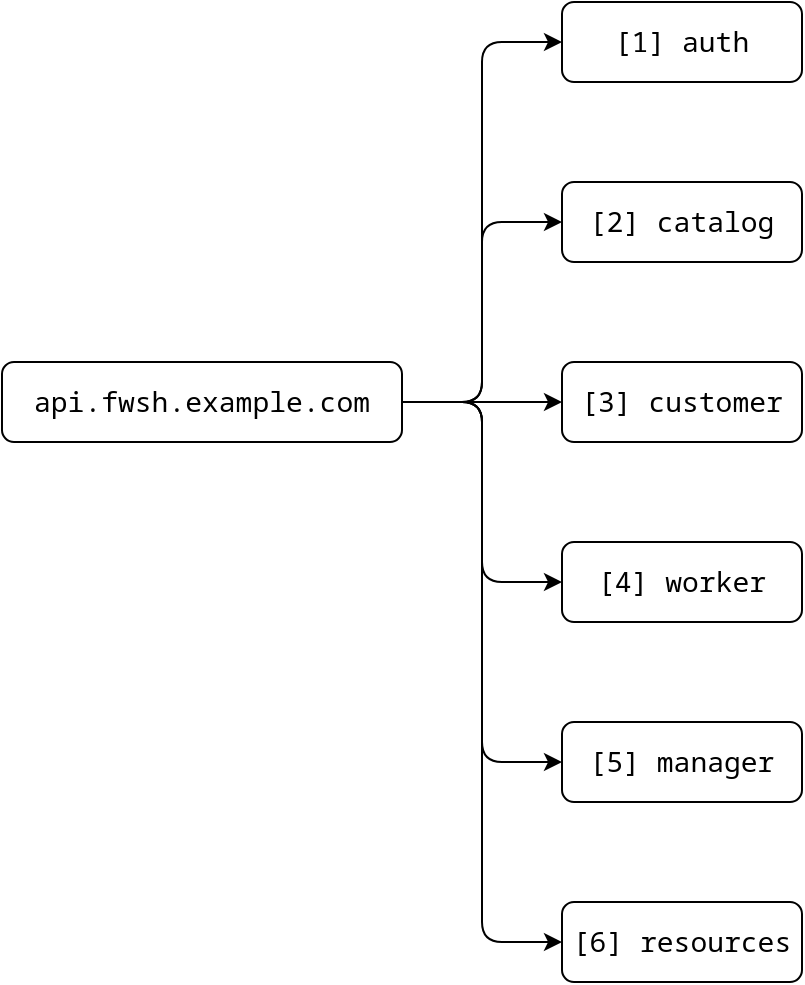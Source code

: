 <mxfile version="15.8.7" type="device" pages="7"><diagram id="lyxAeCoLi3eLy-ExRFoW" name="api"><mxGraphModel dx="1372" dy="878" grid="1" gridSize="10" guides="1" tooltips="1" connect="1" arrows="1" fold="1" page="1" pageScale="1" pageWidth="827" pageHeight="1169" math="0" shadow="0"><root><mxCell id="0"/><mxCell id="1" parent="0"/><mxCell id="_i5OxaQxVHhQEgHDQvHK-45" style="edgeStyle=orthogonalEdgeStyle;orthogonalLoop=1;jettySize=auto;html=1;exitX=1;exitY=0.5;exitDx=0;exitDy=0;entryX=0;entryY=0.5;entryDx=0;entryDy=0;fontFamily=Noto Sans Mono;fontSize=14;rounded=1;" parent="1" source="_i5OxaQxVHhQEgHDQvHK-37" target="_i5OxaQxVHhQEgHDQvHK-42" edge="1"><mxGeometry relative="1" as="geometry"/></mxCell><mxCell id="_i5OxaQxVHhQEgHDQvHK-46" style="edgeStyle=orthogonalEdgeStyle;orthogonalLoop=1;jettySize=auto;html=1;exitX=1;exitY=0.5;exitDx=0;exitDy=0;entryX=0;entryY=0.5;entryDx=0;entryDy=0;fontFamily=Noto Sans Mono;fontSize=14;rounded=1;" parent="1" source="_i5OxaQxVHhQEgHDQvHK-37" target="_i5OxaQxVHhQEgHDQvHK-43" edge="1"><mxGeometry relative="1" as="geometry"/></mxCell><mxCell id="_i5OxaQxVHhQEgHDQvHK-47" style="edgeStyle=orthogonalEdgeStyle;orthogonalLoop=1;jettySize=auto;html=1;exitX=1;exitY=0.5;exitDx=0;exitDy=0;entryX=0;entryY=0.5;entryDx=0;entryDy=0;fontFamily=Noto Sans Mono;fontSize=14;rounded=1;" parent="1" source="_i5OxaQxVHhQEgHDQvHK-37" target="_i5OxaQxVHhQEgHDQvHK-44" edge="1"><mxGeometry relative="1" as="geometry"/></mxCell><mxCell id="jB1lorBEMAxY-SqgULiX-2" style="edgeStyle=orthogonalEdgeStyle;rounded=1;orthogonalLoop=1;jettySize=auto;html=1;exitX=1;exitY=0.5;exitDx=0;exitDy=0;entryX=0;entryY=0.5;entryDx=0;entryDy=0;" parent="1" source="_i5OxaQxVHhQEgHDQvHK-37" target="jB1lorBEMAxY-SqgULiX-1" edge="1"><mxGeometry relative="1" as="geometry"/></mxCell><mxCell id="_i5OxaQxVHhQEgHDQvHK-37" value="api.fwsh.example.com" style="rounded=1;whiteSpace=wrap;html=1;fontFamily=Noto Sans Mono;fontSize=14;" parent="1" vertex="1"><mxGeometry x="100" y="270" width="200" height="40" as="geometry"/></mxCell><mxCell id="_i5OxaQxVHhQEgHDQvHK-38" value="[1] auth" style="whiteSpace=wrap;html=1;rounded=1;fontFamily=Noto Sans Mono;fontSize=14;" parent="1" vertex="1"><mxGeometry x="380" y="90" width="120" height="40" as="geometry"/></mxCell><mxCell id="_i5OxaQxVHhQEgHDQvHK-39" value="[2] catalog" style="whiteSpace=wrap;html=1;rounded=1;fontFamily=Noto Sans Mono;fontSize=14;" parent="1" vertex="1"><mxGeometry x="380" y="180" width="120" height="40" as="geometry"/></mxCell><mxCell id="_i5OxaQxVHhQEgHDQvHK-40" style="edgeStyle=orthogonalEdgeStyle;orthogonalLoop=1;jettySize=auto;html=1;exitX=1;exitY=0.5;exitDx=0;exitDy=0;entryX=0;entryY=0.5;entryDx=0;entryDy=0;fontFamily=Noto Sans Mono;fontSize=14;rounded=1;" parent="1" source="_i5OxaQxVHhQEgHDQvHK-37" target="_i5OxaQxVHhQEgHDQvHK-39" edge="1"><mxGeometry relative="1" as="geometry"/></mxCell><mxCell id="_i5OxaQxVHhQEgHDQvHK-41" style="edgeStyle=orthogonalEdgeStyle;orthogonalLoop=1;jettySize=auto;html=1;exitX=1;exitY=0.5;exitDx=0;exitDy=0;entryX=0;entryY=0.5;entryDx=0;entryDy=0;fontFamily=Noto Sans Mono;fontSize=14;rounded=1;" parent="1" source="_i5OxaQxVHhQEgHDQvHK-37" target="_i5OxaQxVHhQEgHDQvHK-38" edge="1"><mxGeometry relative="1" as="geometry"/></mxCell><mxCell id="_i5OxaQxVHhQEgHDQvHK-42" value="[3] customer" style="whiteSpace=wrap;html=1;rounded=1;fontFamily=Noto Sans Mono;fontSize=14;" parent="1" vertex="1"><mxGeometry x="380" y="270" width="120" height="40" as="geometry"/></mxCell><mxCell id="_i5OxaQxVHhQEgHDQvHK-43" value="[4] worker" style="whiteSpace=wrap;html=1;rounded=1;fontFamily=Noto Sans Mono;fontSize=14;" parent="1" vertex="1"><mxGeometry x="380" y="360" width="120" height="40" as="geometry"/></mxCell><mxCell id="_i5OxaQxVHhQEgHDQvHK-44" value="[5] manager" style="whiteSpace=wrap;html=1;rounded=1;fontFamily=Noto Sans Mono;fontSize=14;" parent="1" vertex="1"><mxGeometry x="380" y="450" width="120" height="40" as="geometry"/></mxCell><mxCell id="jB1lorBEMAxY-SqgULiX-1" value="[6] resources" style="whiteSpace=wrap;html=1;rounded=1;fontFamily=Noto Sans Mono;fontSize=14;" parent="1" vertex="1"><mxGeometry x="380" y="540" width="120" height="40" as="geometry"/></mxCell></root></mxGraphModel></diagram><diagram id="b6n7G9Z_Yf3zAc6xNaxp" name="[1] auth"><mxGraphModel dx="1372" dy="878" grid="1" gridSize="10" guides="1" tooltips="1" connect="1" arrows="1" fold="1" page="1" pageScale="1" pageWidth="827" pageHeight="1169" math="0" shadow="0"><root><mxCell id="JWw9-sEKHz9nU-lY45V_-0"/><mxCell id="JWw9-sEKHz9nU-lY45V_-1" parent="JWw9-sEKHz9nU-lY45V_-0"/><mxCell id="xiDBdbdqxyEgIjxJmyoo-0" style="edgeStyle=orthogonalEdgeStyle;orthogonalLoop=1;jettySize=auto;html=1;exitX=1;exitY=0.5;exitDx=0;exitDy=0;entryX=0;entryY=0.5;entryDx=0;entryDy=0;fontFamily=Noto Sans Mono;fontSize=14;rounded=1;" parent="JWw9-sEKHz9nU-lY45V_-1" source="xiDBdbdqxyEgIjxJmyoo-3" target="xiDBdbdqxyEgIjxJmyoo-15" edge="1"><mxGeometry relative="1" as="geometry"/></mxCell><mxCell id="xiDBdbdqxyEgIjxJmyoo-1" style="edgeStyle=orthogonalEdgeStyle;orthogonalLoop=1;jettySize=auto;html=1;exitX=1;exitY=0.5;exitDx=0;exitDy=0;entryX=0;entryY=0.5;entryDx=0;entryDy=0;fontFamily=Noto Sans Mono;fontSize=14;rounded=1;" parent="JWw9-sEKHz9nU-lY45V_-1" source="xiDBdbdqxyEgIjxJmyoo-3" target="xiDBdbdqxyEgIjxJmyoo-11" edge="1"><mxGeometry relative="1" as="geometry"/></mxCell><mxCell id="xiDBdbdqxyEgIjxJmyoo-2" style="edgeStyle=orthogonalEdgeStyle;orthogonalLoop=1;jettySize=auto;html=1;exitX=1;exitY=0.5;exitDx=0;exitDy=0;entryX=0;entryY=0.5;entryDx=0;entryDy=0;fontFamily=Noto Sans Mono;fontSize=14;rounded=1;" parent="JWw9-sEKHz9nU-lY45V_-1" source="xiDBdbdqxyEgIjxJmyoo-3" target="xiDBdbdqxyEgIjxJmyoo-7" edge="1"><mxGeometry relative="1" as="geometry"/></mxCell><mxCell id="XnG5W_fbGPkiOMj1ZKlJ-1" style="edgeStyle=orthogonalEdgeStyle;rounded=1;orthogonalLoop=1;jettySize=auto;html=1;exitX=1;exitY=0.5;exitDx=0;exitDy=0;entryX=0;entryY=0.5;entryDx=0;entryDy=0;fontFamily=Noto Sans Mono;fontSize=14;" parent="JWw9-sEKHz9nU-lY45V_-1" source="xiDBdbdqxyEgIjxJmyoo-3" target="XnG5W_fbGPkiOMj1ZKlJ-0" edge="1"><mxGeometry relative="1" as="geometry"/></mxCell><mxCell id="xiDBdbdqxyEgIjxJmyoo-3" value="[1] auth" style="whiteSpace=wrap;html=1;rounded=1;fontFamily=Noto Sans Mono;fontSize=14;" parent="JWw9-sEKHz9nU-lY45V_-1" vertex="1"><mxGeometry x="110" y="340" width="120" height="40" as="geometry"/></mxCell><mxCell id="xiDBdbdqxyEgIjxJmyoo-4" style="edgeStyle=orthogonalEdgeStyle;orthogonalLoop=1;jettySize=auto;html=1;exitX=1;exitY=0.5;exitDx=0;exitDy=0;entryX=0;entryY=0.5;entryDx=0;entryDy=0;fontFamily=Noto Sans Mono;fontSize=14;rounded=1;" parent="JWw9-sEKHz9nU-lY45V_-1" source="xiDBdbdqxyEgIjxJmyoo-7" target="xiDBdbdqxyEgIjxJmyoo-22" edge="1"><mxGeometry relative="1" as="geometry"/></mxCell><mxCell id="xiDBdbdqxyEgIjxJmyoo-5" style="edgeStyle=orthogonalEdgeStyle;orthogonalLoop=1;jettySize=auto;html=1;exitX=1;exitY=0.5;exitDx=0;exitDy=0;fontFamily=Noto Sans Mono;fontSize=14;rounded=1;" parent="JWw9-sEKHz9nU-lY45V_-1" source="xiDBdbdqxyEgIjxJmyoo-7" target="xiDBdbdqxyEgIjxJmyoo-23" edge="1"><mxGeometry relative="1" as="geometry"/></mxCell><mxCell id="xiDBdbdqxyEgIjxJmyoo-6" style="edgeStyle=orthogonalEdgeStyle;orthogonalLoop=1;jettySize=auto;html=1;exitX=1;exitY=0.5;exitDx=0;exitDy=0;entryX=0;entryY=0.5;entryDx=0;entryDy=0;fontFamily=Noto Sans Mono;fontSize=14;rounded=1;" parent="JWw9-sEKHz9nU-lY45V_-1" source="xiDBdbdqxyEgIjxJmyoo-7" target="xiDBdbdqxyEgIjxJmyoo-24" edge="1"><mxGeometry relative="1" as="geometry"/></mxCell><mxCell id="xiDBdbdqxyEgIjxJmyoo-7" value="manager" style="whiteSpace=wrap;html=1;rounded=1;fontFamily=Noto Sans Mono;fontSize=14;" parent="JWw9-sEKHz9nU-lY45V_-1" vertex="1"><mxGeometry x="310" y="510" width="120" height="40" as="geometry"/></mxCell><mxCell id="xiDBdbdqxyEgIjxJmyoo-8" style="edgeStyle=orthogonalEdgeStyle;orthogonalLoop=1;jettySize=auto;html=1;exitX=1;exitY=0.5;exitDx=0;exitDy=0;entryX=0;entryY=0.5;entryDx=0;entryDy=0;fontFamily=Noto Sans Mono;fontSize=14;rounded=1;" parent="JWw9-sEKHz9nU-lY45V_-1" source="xiDBdbdqxyEgIjxJmyoo-11" target="xiDBdbdqxyEgIjxJmyoo-21" edge="1"><mxGeometry relative="1" as="geometry"/></mxCell><mxCell id="xiDBdbdqxyEgIjxJmyoo-9" style="edgeStyle=orthogonalEdgeStyle;orthogonalLoop=1;jettySize=auto;html=1;exitX=1;exitY=0.5;exitDx=0;exitDy=0;entryX=0;entryY=0.5;entryDx=0;entryDy=0;fontFamily=Noto Sans Mono;fontSize=14;rounded=1;" parent="JWw9-sEKHz9nU-lY45V_-1" source="xiDBdbdqxyEgIjxJmyoo-11" target="xiDBdbdqxyEgIjxJmyoo-20" edge="1"><mxGeometry relative="1" as="geometry"/></mxCell><mxCell id="xiDBdbdqxyEgIjxJmyoo-10" style="edgeStyle=orthogonalEdgeStyle;orthogonalLoop=1;jettySize=auto;html=1;exitX=1;exitY=0.5;exitDx=0;exitDy=0;entryX=0;entryY=0.5;entryDx=0;entryDy=0;fontFamily=Noto Sans Mono;fontSize=14;rounded=1;" parent="JWw9-sEKHz9nU-lY45V_-1" source="xiDBdbdqxyEgIjxJmyoo-11" target="xiDBdbdqxyEgIjxJmyoo-19" edge="1"><mxGeometry relative="1" as="geometry"/></mxCell><mxCell id="xiDBdbdqxyEgIjxJmyoo-11" value="worker" style="whiteSpace=wrap;html=1;rounded=1;fontFamily=Noto Sans Mono;fontSize=14;" parent="JWw9-sEKHz9nU-lY45V_-1" vertex="1"><mxGeometry x="310" y="340" width="120" height="40" as="geometry"/></mxCell><mxCell id="xiDBdbdqxyEgIjxJmyoo-12" style="edgeStyle=orthogonalEdgeStyle;orthogonalLoop=1;jettySize=auto;html=1;exitX=1;exitY=0.5;exitDx=0;exitDy=0;entryX=0;entryY=0.5;entryDx=0;entryDy=0;fontFamily=Noto Sans Mono;fontSize=14;rounded=1;" parent="JWw9-sEKHz9nU-lY45V_-1" source="xiDBdbdqxyEgIjxJmyoo-15" target="xiDBdbdqxyEgIjxJmyoo-16" edge="1"><mxGeometry relative="1" as="geometry"/></mxCell><mxCell id="xiDBdbdqxyEgIjxJmyoo-13" style="edgeStyle=orthogonalEdgeStyle;orthogonalLoop=1;jettySize=auto;html=1;exitX=1;exitY=0.5;exitDx=0;exitDy=0;entryX=0;entryY=0.5;entryDx=0;entryDy=0;fontFamily=Noto Sans Mono;fontSize=14;rounded=1;" parent="JWw9-sEKHz9nU-lY45V_-1" source="xiDBdbdqxyEgIjxJmyoo-15" target="xiDBdbdqxyEgIjxJmyoo-17" edge="1"><mxGeometry relative="1" as="geometry"/></mxCell><mxCell id="xiDBdbdqxyEgIjxJmyoo-14" style="edgeStyle=orthogonalEdgeStyle;orthogonalLoop=1;jettySize=auto;html=1;exitX=1;exitY=0.5;exitDx=0;exitDy=0;entryX=0;entryY=0.5;entryDx=0;entryDy=0;fontFamily=Noto Sans Mono;fontSize=14;rounded=1;" parent="JWw9-sEKHz9nU-lY45V_-1" source="xiDBdbdqxyEgIjxJmyoo-15" target="xiDBdbdqxyEgIjxJmyoo-18" edge="1"><mxGeometry relative="1" as="geometry"/></mxCell><mxCell id="xiDBdbdqxyEgIjxJmyoo-15" value="customer" style="whiteSpace=wrap;html=1;rounded=1;fontFamily=Noto Sans Mono;fontSize=14;" parent="JWw9-sEKHz9nU-lY45V_-1" vertex="1"><mxGeometry x="310" y="170" width="120" height="40" as="geometry"/></mxCell><mxCell id="xiDBdbdqxyEgIjxJmyoo-16" value="POST login" style="whiteSpace=wrap;html=1;rounded=0;fontFamily=Noto Sans Mono;fontSize=14;strokeColor=default;align=left;spacingLeft=8;" parent="JWw9-sEKHz9nU-lY45V_-1" vertex="1"><mxGeometry x="480" y="120" width="120" height="40" as="geometry"/></mxCell><mxCell id="xiDBdbdqxyEgIjxJmyoo-17" value="POST signup" style="whiteSpace=wrap;html=1;rounded=0;fontFamily=Noto Sans Mono;fontSize=14;strokeColor=default;align=left;spacingLeft=8;" parent="JWw9-sEKHz9nU-lY45V_-1" vertex="1"><mxGeometry x="480" y="170" width="120" height="40" as="geometry"/></mxCell><mxCell id="xiDBdbdqxyEgIjxJmyoo-18" value="POST logout" style="whiteSpace=wrap;html=1;rounded=0;fontFamily=Noto Sans Mono;fontSize=14;strokeColor=default;align=left;spacingLeft=8;" parent="JWw9-sEKHz9nU-lY45V_-1" vertex="1"><mxGeometry x="480" y="220" width="120" height="40" as="geometry"/></mxCell><mxCell id="xiDBdbdqxyEgIjxJmyoo-19" value="POST logout" style="whiteSpace=wrap;html=1;rounded=0;fontFamily=Noto Sans Mono;fontSize=14;strokeColor=default;align=left;spacingLeft=8;" parent="JWw9-sEKHz9nU-lY45V_-1" vertex="1"><mxGeometry x="480" y="390" width="120" height="40" as="geometry"/></mxCell><mxCell id="xiDBdbdqxyEgIjxJmyoo-20" value="POST signup" style="whiteSpace=wrap;html=1;rounded=0;fontFamily=Noto Sans Mono;fontSize=14;strokeColor=default;align=left;spacingLeft=8;" parent="JWw9-sEKHz9nU-lY45V_-1" vertex="1"><mxGeometry x="480" y="340" width="120" height="40" as="geometry"/></mxCell><mxCell id="xiDBdbdqxyEgIjxJmyoo-21" value="POST login" style="whiteSpace=wrap;html=1;rounded=0;fontFamily=Noto Sans Mono;fontSize=14;strokeColor=default;align=left;spacingLeft=8;" parent="JWw9-sEKHz9nU-lY45V_-1" vertex="1"><mxGeometry x="480" y="290" width="120" height="40" as="geometry"/></mxCell><mxCell id="xiDBdbdqxyEgIjxJmyoo-22" value="POST login" style="whiteSpace=wrap;html=1;rounded=0;fontFamily=Noto Sans Mono;fontSize=14;strokeColor=default;align=left;spacingLeft=8;" parent="JWw9-sEKHz9nU-lY45V_-1" vertex="1"><mxGeometry x="480" y="460" width="120" height="40" as="geometry"/></mxCell><mxCell id="xiDBdbdqxyEgIjxJmyoo-23" value="POST signup [dev]" style="whiteSpace=wrap;html=1;rounded=0;fontFamily=Noto Sans Mono;fontSize=14;strokeColor=default;align=left;spacingLeft=8;fontStyle=0;dashed=1;" parent="JWw9-sEKHz9nU-lY45V_-1" vertex="1"><mxGeometry x="480" y="510" width="170" height="40" as="geometry"/></mxCell><mxCell id="xiDBdbdqxyEgIjxJmyoo-24" value="POST logout" style="whiteSpace=wrap;html=1;rounded=0;fontFamily=Noto Sans Mono;fontSize=14;strokeColor=default;align=left;spacingLeft=8;" parent="JWw9-sEKHz9nU-lY45V_-1" vertex="1"><mxGeometry x="480" y="560" width="120" height="40" as="geometry"/></mxCell><mxCell id="XnG5W_fbGPkiOMj1ZKlJ-3" style="edgeStyle=orthogonalEdgeStyle;rounded=1;orthogonalLoop=1;jettySize=auto;html=1;exitX=1;exitY=0.5;exitDx=0;exitDy=0;entryX=0;entryY=0.5;entryDx=0;entryDy=0;fontFamily=Noto Sans Mono;fontSize=14;" parent="JWw9-sEKHz9nU-lY45V_-1" source="XnG5W_fbGPkiOMj1ZKlJ-0" target="XnG5W_fbGPkiOMj1ZKlJ-2" edge="1"><mxGeometry relative="1" as="geometry"/></mxCell><mxCell id="XnG5W_fbGPkiOMj1ZKlJ-0" value="fake-auth" style="whiteSpace=wrap;html=1;rounded=1;fontFamily=Noto Sans Mono;fontSize=14;" parent="JWw9-sEKHz9nU-lY45V_-1" vertex="1"><mxGeometry x="310" y="680" width="120" height="40" as="geometry"/></mxCell><mxCell id="XnG5W_fbGPkiOMj1ZKlJ-2" value="GET become-{rolename} [dev]" style="whiteSpace=wrap;html=1;rounded=0;fontFamily=Noto Sans Mono;fontSize=14;strokeColor=default;align=left;spacingLeft=8;fontStyle=0;dashed=1;" parent="JWw9-sEKHz9nU-lY45V_-1" vertex="1"><mxGeometry x="480" y="680" width="250" height="40" as="geometry"/></mxCell></root></mxGraphModel></diagram><diagram id="duy-9J2Frfl0hSGXtbem" name="[2] catalog"><mxGraphModel dx="1372" dy="878" grid="1" gridSize="10" guides="1" tooltips="1" connect="1" arrows="1" fold="1" page="1" pageScale="1" pageWidth="827" pageHeight="1169" math="0" shadow="0"><root><mxCell id="bfjwTv559G2rpBkWkKZ6-0"/><mxCell id="bfjwTv559G2rpBkWkKZ6-1" parent="bfjwTv559G2rpBkWkKZ6-0"/><mxCell id="OrrIxWnxkChOFex_N84e-1" style="edgeStyle=orthogonalEdgeStyle;rounded=1;orthogonalLoop=1;jettySize=auto;html=1;exitX=1;exitY=0.5;exitDx=0;exitDy=0;entryX=0;entryY=0.5;entryDx=0;entryDy=0;fontFamily=Noto Sans Mono;fontSize=14;" parent="bfjwTv559G2rpBkWkKZ6-1" source="PeoGmzmR-qyZr-neyNPM-0" target="OrrIxWnxkChOFex_N84e-0" edge="1"><mxGeometry relative="1" as="geometry"/></mxCell><mxCell id="PeoGmzmR-qyZr-neyNPM-0" value="fabrictypes" style="whiteSpace=wrap;html=1;rounded=1;fontFamily=Noto Sans Mono;fontSize=14;" parent="bfjwTv559G2rpBkWkKZ6-1" vertex="1"><mxGeometry x="320" y="160" width="120" height="40" as="geometry"/></mxCell><mxCell id="OrrIxWnxkChOFex_N84e-3" style="edgeStyle=orthogonalEdgeStyle;rounded=1;orthogonalLoop=1;jettySize=auto;html=1;exitX=1;exitY=0.5;exitDx=0;exitDy=0;entryX=0;entryY=0.5;entryDx=0;entryDy=0;fontFamily=Noto Sans Mono;fontSize=14;" parent="bfjwTv559G2rpBkWkKZ6-1" source="PeoGmzmR-qyZr-neyNPM-1" target="OrrIxWnxkChOFex_N84e-2" edge="1"><mxGeometry relative="1" as="geometry"/></mxCell><mxCell id="PeoGmzmR-qyZr-neyNPM-1" value="colors" style="whiteSpace=wrap;html=1;rounded=1;fontFamily=Noto Sans Mono;fontSize=14;" parent="bfjwTv559G2rpBkWkKZ6-1" vertex="1"><mxGeometry x="320" y="280" width="120" height="40" as="geometry"/></mxCell><mxCell id="OrrIxWnxkChOFex_N84e-5" style="edgeStyle=orthogonalEdgeStyle;rounded=1;orthogonalLoop=1;jettySize=auto;html=1;exitX=1;exitY=0.5;exitDx=0;exitDy=0;entryX=0;entryY=0.5;entryDx=0;entryDy=0;fontFamily=Noto Sans Mono;fontSize=14;" parent="bfjwTv559G2rpBkWkKZ6-1" source="PeoGmzmR-qyZr-neyNPM-2" target="OrrIxWnxkChOFex_N84e-4" edge="1"><mxGeometry relative="1" as="geometry"/></mxCell><mxCell id="PeoGmzmR-qyZr-neyNPM-2" value="fabrics" style="whiteSpace=wrap;html=1;rounded=1;fontFamily=Noto Sans Mono;fontSize=14;" parent="bfjwTv559G2rpBkWkKZ6-1" vertex="1"><mxGeometry x="320" y="400" width="120" height="40" as="geometry"/></mxCell><mxCell id="PeoGmzmR-qyZr-neyNPM-3" style="edgeStyle=orthogonalEdgeStyle;rounded=1;orthogonalLoop=1;jettySize=auto;html=1;exitX=1;exitY=0.5;exitDx=0;exitDy=0;entryX=0;entryY=0.5;entryDx=0;entryDy=0;fontFamily=Noto Sans Mono;fontSize=14;" parent="bfjwTv559G2rpBkWkKZ6-1" source="PeoGmzmR-qyZr-neyNPM-7" target="PeoGmzmR-qyZr-neyNPM-0" edge="1"><mxGeometry relative="1" as="geometry"/></mxCell><mxCell id="PeoGmzmR-qyZr-neyNPM-4" style="edgeStyle=orthogonalEdgeStyle;rounded=1;orthogonalLoop=1;jettySize=auto;html=1;exitX=1;exitY=0.5;exitDx=0;exitDy=0;entryX=0;entryY=0.5;entryDx=0;entryDy=0;fontFamily=Noto Sans Mono;fontSize=14;" parent="bfjwTv559G2rpBkWkKZ6-1" source="PeoGmzmR-qyZr-neyNPM-7" target="PeoGmzmR-qyZr-neyNPM-1" edge="1"><mxGeometry relative="1" as="geometry"/></mxCell><mxCell id="PeoGmzmR-qyZr-neyNPM-5" style="edgeStyle=orthogonalEdgeStyle;rounded=1;orthogonalLoop=1;jettySize=auto;html=1;exitX=1;exitY=0.5;exitDx=0;exitDy=0;entryX=0;entryY=0.5;entryDx=0;entryDy=0;fontFamily=Noto Sans Mono;fontSize=14;" parent="bfjwTv559G2rpBkWkKZ6-1" source="PeoGmzmR-qyZr-neyNPM-7" target="PeoGmzmR-qyZr-neyNPM-2" edge="1"><mxGeometry relative="1" as="geometry"/></mxCell><mxCell id="PeoGmzmR-qyZr-neyNPM-6" style="edgeStyle=orthogonalEdgeStyle;rounded=1;orthogonalLoop=1;jettySize=auto;html=1;exitX=1;exitY=0.5;exitDx=0;exitDy=0;entryX=0;entryY=0.5;entryDx=0;entryDy=0;fontFamily=Noto Sans Mono;fontSize=14;" parent="bfjwTv559G2rpBkWkKZ6-1" source="PeoGmzmR-qyZr-neyNPM-7" target="PeoGmzmR-qyZr-neyNPM-8" edge="1"><mxGeometry relative="1" as="geometry"/></mxCell><mxCell id="zx1ZCilcoLcGBWCP356V-1" style="edgeStyle=orthogonalEdgeStyle;rounded=1;orthogonalLoop=1;jettySize=auto;html=1;exitX=1;exitY=0.5;exitDx=0;exitDy=0;entryX=0;entryY=0.5;entryDx=0;entryDy=0;" parent="bfjwTv559G2rpBkWkKZ6-1" source="PeoGmzmR-qyZr-neyNPM-7" target="zx1ZCilcoLcGBWCP356V-0" edge="1"><mxGeometry relative="1" as="geometry"/></mxCell><mxCell id="PeoGmzmR-qyZr-neyNPM-7" value="[2] catalog" style="whiteSpace=wrap;html=1;rounded=1;fontFamily=Noto Sans Mono;fontSize=14;" parent="bfjwTv559G2rpBkWkKZ6-1" vertex="1"><mxGeometry x="120" y="280" width="120" height="40" as="geometry"/></mxCell><mxCell id="OrrIxWnxkChOFex_N84e-9" style="edgeStyle=orthogonalEdgeStyle;rounded=1;orthogonalLoop=1;jettySize=auto;html=1;exitX=1;exitY=0.5;exitDx=0;exitDy=0;entryX=0;entryY=0.5;entryDx=0;entryDy=0;fontFamily=Noto Sans Mono;fontSize=14;" parent="bfjwTv559G2rpBkWkKZ6-1" source="PeoGmzmR-qyZr-neyNPM-8" target="OrrIxWnxkChOFex_N84e-8" edge="1"><mxGeometry relative="1" as="geometry"/></mxCell><mxCell id="OrrIxWnxkChOFex_N84e-12" style="edgeStyle=orthogonalEdgeStyle;rounded=1;orthogonalLoop=1;jettySize=auto;html=1;exitX=1;exitY=0.5;exitDx=0;exitDy=0;entryX=0;entryY=0.5;entryDx=0;entryDy=0;fontFamily=Noto Sans Mono;fontSize=14;" parent="bfjwTv559G2rpBkWkKZ6-1" source="PeoGmzmR-qyZr-neyNPM-8" target="OrrIxWnxkChOFex_N84e-10" edge="1"><mxGeometry relative="1" as="geometry"/></mxCell><mxCell id="OrrIxWnxkChOFex_N84e-13" style="edgeStyle=orthogonalEdgeStyle;rounded=1;orthogonalLoop=1;jettySize=auto;html=1;exitX=1;exitY=0.5;exitDx=0;exitDy=0;entryX=0;entryY=0.5;entryDx=0;entryDy=0;fontFamily=Noto Sans Mono;fontSize=14;" parent="bfjwTv559G2rpBkWkKZ6-1" source="PeoGmzmR-qyZr-neyNPM-8" target="OrrIxWnxkChOFex_N84e-11" edge="1"><mxGeometry relative="1" as="geometry"/></mxCell><mxCell id="PeoGmzmR-qyZr-neyNPM-8" value="designs" style="whiteSpace=wrap;html=1;rounded=1;fontFamily=Noto Sans Mono;fontSize=14;" parent="bfjwTv559G2rpBkWkKZ6-1" vertex="1"><mxGeometry x="320" y="660" width="120" height="40" as="geometry"/></mxCell><mxCell id="OrrIxWnxkChOFex_N84e-0" value="GET list?page={page}" style="whiteSpace=wrap;html=1;rounded=0;fontFamily=Noto Sans Mono;fontSize=14;strokeColor=default;align=left;spacingLeft=8;" parent="bfjwTv559G2rpBkWkKZ6-1" vertex="1"><mxGeometry x="520" y="160" width="200" height="40" as="geometry"/></mxCell><mxCell id="OrrIxWnxkChOFex_N84e-2" value="GET list?page={page}" style="whiteSpace=wrap;html=1;rounded=0;fontFamily=Noto Sans Mono;fontSize=14;strokeColor=default;align=left;spacingLeft=8;" parent="bfjwTv559G2rpBkWkKZ6-1" vertex="1"><mxGeometry x="520" y="280" width="200" height="40" as="geometry"/></mxCell><mxCell id="OrrIxWnxkChOFex_N84e-4" value="GET list?color={colorid}&amp;amp;fabrictype={fabrictypeid}" style="whiteSpace=wrap;html=1;rounded=0;fontFamily=Noto Sans Mono;fontSize=14;strokeColor=default;align=left;spacingLeft=8;" parent="bfjwTv559G2rpBkWkKZ6-1" vertex="1"><mxGeometry x="520" y="400" width="460" height="40" as="geometry"/></mxCell><mxCell id="OrrIxWnxkChOFex_N84e-8" value="GET list?type={type}&amp;amp;page={page}" style="whiteSpace=wrap;html=1;rounded=0;fontFamily=Noto Sans Mono;fontSize=14;strokeColor=default;align=left;spacingLeft=8;" parent="bfjwTv559G2rpBkWkKZ6-1" vertex="1"><mxGeometry x="520" y="630" width="300" height="40" as="geometry"/></mxCell><mxCell id="OrrIxWnxkChOFex_N84e-10" value="GET view/{id}" style="whiteSpace=wrap;html=1;rounded=0;fontFamily=Noto Sans Mono;fontSize=14;strokeColor=default;align=left;spacingLeft=8;" parent="bfjwTv559G2rpBkWkKZ6-1" vertex="1"><mxGeometry x="520" y="690" width="140" height="40" as="geometry"/></mxCell><mxCell id="OrrIxWnxkChOFex_N84e-11" value="GET view/{namekey}" style="whiteSpace=wrap;html=1;rounded=0;fontFamily=Noto Sans Mono;fontSize=14;strokeColor=default;align=left;spacingLeft=8;" parent="bfjwTv559G2rpBkWkKZ6-1" vertex="1"><mxGeometry x="520" y="750" width="190" height="40" as="geometry"/></mxCell><mxCell id="zx1ZCilcoLcGBWCP356V-0" value="materials" style="whiteSpace=wrap;html=1;rounded=1;fontFamily=Noto Sans Mono;fontSize=14;" parent="bfjwTv559G2rpBkWkKZ6-1" vertex="1"><mxGeometry x="320" y="520" width="120" height="40" as="geometry"/></mxCell><mxCell id="zx1ZCilcoLcGBWCP356V-2" style="edgeStyle=orthogonalEdgeStyle;rounded=1;orthogonalLoop=1;jettySize=auto;html=1;entryX=0;entryY=0.5;entryDx=0;entryDy=0;fontFamily=Noto Sans Mono;fontSize=14;exitX=1;exitY=0.5;exitDx=0;exitDy=0;" parent="bfjwTv559G2rpBkWkKZ6-1" source="zx1ZCilcoLcGBWCP356V-0" target="zx1ZCilcoLcGBWCP356V-3" edge="1"><mxGeometry relative="1" as="geometry"><mxPoint x="470" y="510" as="sourcePoint"/></mxGeometry></mxCell><mxCell id="zx1ZCilcoLcGBWCP356V-3" value="GET list?page={page}" style="whiteSpace=wrap;html=1;rounded=0;fontFamily=Noto Sans Mono;fontSize=14;strokeColor=default;align=left;spacingLeft=8;" parent="bfjwTv559G2rpBkWkKZ6-1" vertex="1"><mxGeometry x="520" y="520" width="200" height="40" as="geometry"/></mxCell></root></mxGraphModel></diagram><diagram id="AJU_c9tzyPsjLCR6Ui1A" name="[3] customer"><mxGraphModel dx="1372" dy="878" grid="1" gridSize="10" guides="1" tooltips="1" connect="1" arrows="1" fold="1" page="1" pageScale="1" pageWidth="827" pageHeight="1169" math="0" shadow="0"><root><mxCell id="cbYlkD4Ki3X4BtBY5BUw-0"/><mxCell id="cbYlkD4Ki3X4BtBY5BUw-1" parent="cbYlkD4Ki3X4BtBY5BUw-0"/><mxCell id="DtlM7Vh_tdoOwQoca7jX-5" style="edgeStyle=orthogonalEdgeStyle;rounded=1;orthogonalLoop=1;jettySize=auto;html=1;exitX=1;exitY=0.5;exitDx=0;exitDy=0;entryX=0;entryY=0.5;entryDx=0;entryDy=0;fontFamily=Noto Sans Mono;fontSize=14;" parent="cbYlkD4Ki3X4BtBY5BUw-1" source="DtlM7Vh_tdoOwQoca7jX-0" target="DtlM7Vh_tdoOwQoca7jX-1" edge="1"><mxGeometry relative="1" as="geometry"/></mxCell><mxCell id="DtlM7Vh_tdoOwQoca7jX-6" style="edgeStyle=orthogonalEdgeStyle;rounded=1;orthogonalLoop=1;jettySize=auto;html=1;exitX=1;exitY=0.5;exitDx=0;exitDy=0;entryX=0;entryY=0.5;entryDx=0;entryDy=0;fontFamily=Noto Sans Mono;fontSize=14;" parent="cbYlkD4Ki3X4BtBY5BUw-1" source="DtlM7Vh_tdoOwQoca7jX-0" target="DtlM7Vh_tdoOwQoca7jX-2" edge="1"><mxGeometry relative="1" as="geometry"/></mxCell><mxCell id="DtlM7Vh_tdoOwQoca7jX-0" value="[3] customer" style="whiteSpace=wrap;html=1;rounded=1;fontFamily=Noto Sans Mono;fontSize=14;" parent="cbYlkD4Ki3X4BtBY5BUw-1" vertex="1"><mxGeometry x="80" y="280" width="120" height="40" as="geometry"/></mxCell><mxCell id="CZrvW9dkp71XFCqGSLA2-1" style="edgeStyle=orthogonalEdgeStyle;rounded=1;orthogonalLoop=1;jettySize=auto;html=1;exitX=1;exitY=0.5;exitDx=0;exitDy=0;entryX=0;entryY=0.5;entryDx=0;entryDy=0;fontFamily=Noto Sans Mono;fontSize=14;" parent="cbYlkD4Ki3X4BtBY5BUw-1" source="DtlM7Vh_tdoOwQoca7jX-1" target="CZrvW9dkp71XFCqGSLA2-0" edge="1"><mxGeometry relative="1" as="geometry"/></mxCell><mxCell id="CZrvW9dkp71XFCqGSLA2-3" style="edgeStyle=orthogonalEdgeStyle;rounded=1;orthogonalLoop=1;jettySize=auto;html=1;exitX=1;exitY=0.5;exitDx=0;exitDy=0;entryX=0;entryY=0.5;entryDx=0;entryDy=0;fontFamily=Noto Sans Mono;fontSize=14;" parent="cbYlkD4Ki3X4BtBY5BUw-1" source="DtlM7Vh_tdoOwQoca7jX-1" target="CZrvW9dkp71XFCqGSLA2-2" edge="1"><mxGeometry relative="1" as="geometry"/></mxCell><mxCell id="1lCAc5CWibF6ks6MSxwV-1" style="edgeStyle=orthogonalEdgeStyle;rounded=1;orthogonalLoop=1;jettySize=auto;html=1;exitX=1;exitY=0.5;exitDx=0;exitDy=0;entryX=0;entryY=0.5;entryDx=0;entryDy=0;fontFamily=Noto Sans Mono;fontSize=14;" parent="cbYlkD4Ki3X4BtBY5BUw-1" source="DtlM7Vh_tdoOwQoca7jX-1" target="1lCAc5CWibF6ks6MSxwV-0" edge="1"><mxGeometry relative="1" as="geometry"/></mxCell><mxCell id="DtlM7Vh_tdoOwQoca7jX-1" value="profile" style="whiteSpace=wrap;html=1;rounded=1;fontFamily=Noto Sans Mono;fontSize=14;" parent="cbYlkD4Ki3X4BtBY5BUw-1" vertex="1"><mxGeometry x="280" y="90" width="120" height="40" as="geometry"/></mxCell><mxCell id="DtlM7Vh_tdoOwQoca7jX-7" style="edgeStyle=orthogonalEdgeStyle;rounded=1;orthogonalLoop=1;jettySize=auto;html=1;exitX=1;exitY=0.5;exitDx=0;exitDy=0;fontFamily=Noto Sans Mono;fontSize=14;entryX=0;entryY=0.5;entryDx=0;entryDy=0;" parent="cbYlkD4Ki3X4BtBY5BUw-1" source="DtlM7Vh_tdoOwQoca7jX-2" target="DtlM7Vh_tdoOwQoca7jX-3" edge="1"><mxGeometry relative="1" as="geometry"><mxPoint x="440" y="320" as="targetPoint"/></mxGeometry></mxCell><mxCell id="DtlM7Vh_tdoOwQoca7jX-8" style="edgeStyle=orthogonalEdgeStyle;rounded=1;orthogonalLoop=1;jettySize=auto;html=1;exitX=1;exitY=0.5;exitDx=0;exitDy=0;entryX=0;entryY=0.5;entryDx=0;entryDy=0;fontFamily=Noto Sans Mono;fontSize=14;" parent="cbYlkD4Ki3X4BtBY5BUw-1" source="DtlM7Vh_tdoOwQoca7jX-2" target="DtlM7Vh_tdoOwQoca7jX-4" edge="1"><mxGeometry relative="1" as="geometry"/></mxCell><mxCell id="DtlM7Vh_tdoOwQoca7jX-2" value="orders" style="whiteSpace=wrap;html=1;rounded=1;fontFamily=Noto Sans Mono;fontSize=14;" parent="cbYlkD4Ki3X4BtBY5BUw-1" vertex="1"><mxGeometry x="280" y="470" width="120" height="40" as="geometry"/></mxCell><mxCell id="yaQTCbdp8gvee-XYPsTM-1" style="edgeStyle=orthogonalEdgeStyle;rounded=1;orthogonalLoop=1;jettySize=auto;html=1;exitX=1;exitY=0.5;exitDx=0;exitDy=0;entryX=0;entryY=0.5;entryDx=0;entryDy=0;fontFamily=Noto Sans Mono;fontSize=14;" parent="cbYlkD4Ki3X4BtBY5BUw-1" source="DtlM7Vh_tdoOwQoca7jX-3" target="yaQTCbdp8gvee-XYPsTM-0" edge="1"><mxGeometry relative="1" as="geometry"/></mxCell><mxCell id="yaQTCbdp8gvee-XYPsTM-3" style="edgeStyle=orthogonalEdgeStyle;rounded=1;orthogonalLoop=1;jettySize=auto;html=1;exitX=1;exitY=0.5;exitDx=0;exitDy=0;entryX=0;entryY=0.5;entryDx=0;entryDy=0;fontFamily=Noto Sans Mono;fontSize=14;" parent="cbYlkD4Ki3X4BtBY5BUw-1" source="DtlM7Vh_tdoOwQoca7jX-3" target="yaQTCbdp8gvee-XYPsTM-2" edge="1"><mxGeometry relative="1" as="geometry"/></mxCell><mxCell id="H7aGv3pNlj7WEyCW2CVs-6" style="edgeStyle=orthogonalEdgeStyle;rounded=1;orthogonalLoop=1;jettySize=auto;html=1;exitX=1;exitY=0.5;exitDx=0;exitDy=0;entryX=0;entryY=0.5;entryDx=0;entryDy=0;fontFamily=Noto Sans Mono;fontSize=14;" parent="cbYlkD4Ki3X4BtBY5BUw-1" source="DtlM7Vh_tdoOwQoca7jX-3" target="H7aGv3pNlj7WEyCW2CVs-3" edge="1"><mxGeometry relative="1" as="geometry"/></mxCell><mxCell id="H7aGv3pNlj7WEyCW2CVs-7" style="edgeStyle=orthogonalEdgeStyle;rounded=1;orthogonalLoop=1;jettySize=auto;html=1;exitX=1;exitY=0.5;exitDx=0;exitDy=0;entryX=0;entryY=0.5;entryDx=0;entryDy=0;fontFamily=Noto Sans Mono;fontSize=14;" parent="cbYlkD4Ki3X4BtBY5BUw-1" source="DtlM7Vh_tdoOwQoca7jX-3" target="H7aGv3pNlj7WEyCW2CVs-2" edge="1"><mxGeometry relative="1" as="geometry"/></mxCell><mxCell id="H7aGv3pNlj7WEyCW2CVs-8" style="edgeStyle=orthogonalEdgeStyle;rounded=1;orthogonalLoop=1;jettySize=auto;html=1;exitX=1;exitY=0.5;exitDx=0;exitDy=0;entryX=0;entryY=0.5;entryDx=0;entryDy=0;fontFamily=Noto Sans Mono;fontSize=14;" parent="cbYlkD4Ki3X4BtBY5BUw-1" source="DtlM7Vh_tdoOwQoca7jX-3" target="H7aGv3pNlj7WEyCW2CVs-4" edge="1"><mxGeometry relative="1" as="geometry"/></mxCell><mxCell id="1HCCMhnwDRq9v1wj5VRY-1" style="edgeStyle=orthogonalEdgeStyle;orthogonalLoop=1;jettySize=auto;html=1;exitX=1;exitY=0.5;exitDx=0;exitDy=0;entryX=0;entryY=0.5;entryDx=0;entryDy=0;rounded=1;" parent="cbYlkD4Ki3X4BtBY5BUw-1" source="DtlM7Vh_tdoOwQoca7jX-3" target="1HCCMhnwDRq9v1wj5VRY-0" edge="1"><mxGeometry relative="1" as="geometry"/></mxCell><mxCell id="h5YA89qmP-iQNavHUJJR-1" style="edgeStyle=orthogonalEdgeStyle;rounded=1;orthogonalLoop=1;jettySize=auto;html=1;exitX=1;exitY=0.5;exitDx=0;exitDy=0;entryX=0;entryY=0.5;entryDx=0;entryDy=0;" parent="cbYlkD4Ki3X4BtBY5BUw-1" source="DtlM7Vh_tdoOwQoca7jX-3" target="h5YA89qmP-iQNavHUJJR-0" edge="1"><mxGeometry relative="1" as="geometry"/></mxCell><mxCell id="Tu1U_lXZMhuXhiSp6_Gc-3" style="edgeStyle=orthogonalEdgeStyle;rounded=1;orthogonalLoop=1;jettySize=auto;html=1;exitX=1;exitY=0.5;exitDx=0;exitDy=0;entryX=0;entryY=0.5;entryDx=0;entryDy=0;" parent="cbYlkD4Ki3X4BtBY5BUw-1" source="DtlM7Vh_tdoOwQoca7jX-3" target="Tu1U_lXZMhuXhiSp6_Gc-2" edge="1"><mxGeometry relative="1" as="geometry"/></mxCell><mxCell id="DtlM7Vh_tdoOwQoca7jX-3" value="production" style="whiteSpace=wrap;html=1;rounded=1;fontFamily=Noto Sans Mono;fontSize=14;" parent="cbYlkD4Ki3X4BtBY5BUw-1" vertex="1"><mxGeometry x="480" y="300" width="120" height="40" as="geometry"/></mxCell><mxCell id="yaQTCbdp8gvee-XYPsTM-6" style="edgeStyle=orthogonalEdgeStyle;rounded=1;orthogonalLoop=1;jettySize=auto;html=1;exitX=1;exitY=0.5;exitDx=0;exitDy=0;entryX=0;entryY=0.5;entryDx=0;entryDy=0;fontFamily=Noto Sans Mono;fontSize=14;" parent="cbYlkD4Ki3X4BtBY5BUw-1" source="DtlM7Vh_tdoOwQoca7jX-4" target="yaQTCbdp8gvee-XYPsTM-4" edge="1"><mxGeometry relative="1" as="geometry"/></mxCell><mxCell id="yaQTCbdp8gvee-XYPsTM-7" style="edgeStyle=orthogonalEdgeStyle;rounded=1;orthogonalLoop=1;jettySize=auto;html=1;exitX=1;exitY=0.5;exitDx=0;exitDy=0;entryX=0;entryY=0.5;entryDx=0;entryDy=0;fontFamily=Noto Sans Mono;fontSize=14;" parent="cbYlkD4Ki3X4BtBY5BUw-1" source="DtlM7Vh_tdoOwQoca7jX-4" target="yaQTCbdp8gvee-XYPsTM-5" edge="1"><mxGeometry relative="1" as="geometry"/></mxCell><mxCell id="yaQTCbdp8gvee-XYPsTM-9" style="edgeStyle=orthogonalEdgeStyle;rounded=1;orthogonalLoop=1;jettySize=auto;html=1;exitX=1;exitY=0.5;exitDx=0;exitDy=0;entryX=0;entryY=0.5;entryDx=0;entryDy=0;fontFamily=Noto Sans Mono;fontSize=14;" parent="cbYlkD4Ki3X4BtBY5BUw-1" source="DtlM7Vh_tdoOwQoca7jX-4" target="yaQTCbdp8gvee-XYPsTM-8" edge="1"><mxGeometry relative="1" as="geometry"/></mxCell><mxCell id="H7aGv3pNlj7WEyCW2CVs-0" style="edgeStyle=orthogonalEdgeStyle;rounded=1;orthogonalLoop=1;jettySize=auto;html=1;exitX=1;exitY=0.5;exitDx=0;exitDy=0;entryX=0;entryY=0.5;entryDx=0;entryDy=0;fontFamily=Noto Sans Mono;fontSize=14;" parent="cbYlkD4Ki3X4BtBY5BUw-1" source="DtlM7Vh_tdoOwQoca7jX-4" target="yaQTCbdp8gvee-XYPsTM-11" edge="1"><mxGeometry relative="1" as="geometry"/></mxCell><mxCell id="H7aGv3pNlj7WEyCW2CVs-1" style="edgeStyle=orthogonalEdgeStyle;rounded=1;orthogonalLoop=1;jettySize=auto;html=1;exitX=1;exitY=0.5;exitDx=0;exitDy=0;entryX=0;entryY=0.5;entryDx=0;entryDy=0;fontFamily=Noto Sans Mono;fontSize=14;" parent="cbYlkD4Ki3X4BtBY5BUw-1" source="DtlM7Vh_tdoOwQoca7jX-4" target="yaQTCbdp8gvee-XYPsTM-10" edge="1"><mxGeometry relative="1" as="geometry"/></mxCell><mxCell id="7XpmbsQVdf3xN-sHcl3--1" style="edgeStyle=orthogonalEdgeStyle;rounded=1;orthogonalLoop=1;jettySize=auto;html=1;exitX=1;exitY=0.5;exitDx=0;exitDy=0;entryX=0;entryY=0.5;entryDx=0;entryDy=0;" parent="cbYlkD4Ki3X4BtBY5BUw-1" source="DtlM7Vh_tdoOwQoca7jX-4" target="7XpmbsQVdf3xN-sHcl3--0" edge="1"><mxGeometry relative="1" as="geometry"/></mxCell><mxCell id="1HCCMhnwDRq9v1wj5VRY-3" style="edgeStyle=orthogonalEdgeStyle;rounded=1;orthogonalLoop=1;jettySize=auto;html=1;exitX=1;exitY=0.5;exitDx=0;exitDy=0;entryX=0;entryY=0.5;entryDx=0;entryDy=0;" parent="cbYlkD4Ki3X4BtBY5BUw-1" source="DtlM7Vh_tdoOwQoca7jX-4" target="1HCCMhnwDRq9v1wj5VRY-2" edge="1"><mxGeometry relative="1" as="geometry"/></mxCell><mxCell id="h5YA89qmP-iQNavHUJJR-3" style="edgeStyle=orthogonalEdgeStyle;rounded=1;orthogonalLoop=1;jettySize=auto;html=1;exitX=1;exitY=0.5;exitDx=0;exitDy=0;entryX=0;entryY=0.5;entryDx=0;entryDy=0;" parent="cbYlkD4Ki3X4BtBY5BUw-1" source="DtlM7Vh_tdoOwQoca7jX-4" target="h5YA89qmP-iQNavHUJJR-2" edge="1"><mxGeometry relative="1" as="geometry"/></mxCell><mxCell id="Tu1U_lXZMhuXhiSp6_Gc-1" style="edgeStyle=orthogonalEdgeStyle;rounded=1;orthogonalLoop=1;jettySize=auto;html=1;exitX=1;exitY=0.5;exitDx=0;exitDy=0;entryX=0;entryY=0.5;entryDx=0;entryDy=0;" parent="cbYlkD4Ki3X4BtBY5BUw-1" source="DtlM7Vh_tdoOwQoca7jX-4" target="Tu1U_lXZMhuXhiSp6_Gc-0" edge="1"><mxGeometry relative="1" as="geometry"/></mxCell><mxCell id="DtlM7Vh_tdoOwQoca7jX-4" value="repair" style="whiteSpace=wrap;html=1;rounded=1;fontFamily=Noto Sans Mono;fontSize=14;" parent="cbYlkD4Ki3X4BtBY5BUw-1" vertex="1"><mxGeometry x="480" y="730" width="120" height="40" as="geometry"/></mxCell><mxCell id="CZrvW9dkp71XFCqGSLA2-0" value="GET view" style="whiteSpace=wrap;html=1;rounded=0;fontFamily=Noto Sans Mono;fontSize=14;strokeColor=default;align=left;spacingLeft=8;" parent="cbYlkD4Ki3X4BtBY5BUw-1" vertex="1"><mxGeometry x="480" y="30" width="160" height="40" as="geometry"/></mxCell><mxCell id="CZrvW9dkp71XFCqGSLA2-2" value="POST update" style="whiteSpace=wrap;html=1;rounded=0;fontFamily=Noto Sans Mono;fontSize=14;strokeColor=default;align=left;spacingLeft=8;" parent="cbYlkD4Ki3X4BtBY5BUw-1" vertex="1"><mxGeometry x="480" y="90" width="160" height="40" as="geometry"/></mxCell><mxCell id="1lCAc5CWibF6ks6MSxwV-0" value="POST logout" style="whiteSpace=wrap;html=1;rounded=0;fontFamily=Noto Sans Mono;fontSize=14;strokeColor=default;align=left;spacingLeft=8;" parent="cbYlkD4Ki3X4BtBY5BUw-1" vertex="1"><mxGeometry x="480" y="150" width="160" height="40" as="geometry"/></mxCell><mxCell id="yaQTCbdp8gvee-XYPsTM-0" value="GET list?page={page}" style="whiteSpace=wrap;html=1;rounded=0;fontFamily=Noto Sans Mono;fontSize=14;strokeColor=default;align=left;spacingLeft=8;" parent="cbYlkD4Ki3X4BtBY5BUw-1" vertex="1"><mxGeometry x="680" y="240" width="190" height="40" as="geometry"/></mxCell><mxCell id="yaQTCbdp8gvee-XYPsTM-2" value="GET archive?page={page}" style="whiteSpace=wrap;html=1;rounded=0;fontFamily=Noto Sans Mono;fontSize=14;strokeColor=default;align=left;spacingLeft=8;" parent="cbYlkD4Ki3X4BtBY5BUw-1" vertex="1"><mxGeometry x="680" y="290" width="220" height="40" as="geometry"/></mxCell><mxCell id="yaQTCbdp8gvee-XYPsTM-4" value="GET list?page={page}" style="whiteSpace=wrap;html=1;rounded=0;fontFamily=Noto Sans Mono;fontSize=14;strokeColor=default;align=left;spacingLeft=8;" parent="cbYlkD4Ki3X4BtBY5BUw-1" vertex="1"><mxGeometry x="680" y="700" width="190" height="40" as="geometry"/></mxCell><mxCell id="yaQTCbdp8gvee-XYPsTM-5" value="GET archive?page={page}" style="whiteSpace=wrap;html=1;rounded=0;fontFamily=Noto Sans Mono;fontSize=14;strokeColor=default;align=left;spacingLeft=8;" parent="cbYlkD4Ki3X4BtBY5BUw-1" vertex="1"><mxGeometry x="680" y="750" width="220" height="40" as="geometry"/></mxCell><mxCell id="yaQTCbdp8gvee-XYPsTM-8" value="POST create" style="whiteSpace=wrap;html=1;rounded=0;fontFamily=Noto Sans Mono;fontSize=14;strokeColor=default;align=left;spacingLeft=8;" parent="cbYlkD4Ki3X4BtBY5BUw-1" vertex="1"><mxGeometry x="680" y="910" width="160" height="40" as="geometry"/></mxCell><mxCell id="yaQTCbdp8gvee-XYPsTM-10" value="POST update/{id}" style="whiteSpace=wrap;html=1;rounded=0;fontFamily=Noto Sans Mono;fontSize=14;strokeColor=default;align=left;spacingLeft=8;" parent="cbYlkD4Ki3X4BtBY5BUw-1" vertex="1"><mxGeometry x="680" y="1010" width="160" height="40" as="geometry"/></mxCell><mxCell id="yaQTCbdp8gvee-XYPsTM-11" value="GET view/{id}" style="whiteSpace=wrap;html=1;rounded=0;fontFamily=Noto Sans Mono;fontSize=14;strokeColor=default;align=left;spacingLeft=8;" parent="cbYlkD4Ki3X4BtBY5BUw-1" vertex="1"><mxGeometry x="680" y="800" width="160" height="40" as="geometry"/></mxCell><mxCell id="H7aGv3pNlj7WEyCW2CVs-2" value="POST create" style="whiteSpace=wrap;html=1;rounded=0;fontFamily=Noto Sans Mono;fontSize=14;strokeColor=default;align=left;spacingLeft=8;" parent="cbYlkD4Ki3X4BtBY5BUw-1" vertex="1"><mxGeometry x="680" y="450" width="160" height="40" as="geometry"/></mxCell><mxCell id="H7aGv3pNlj7WEyCW2CVs-3" value="GET view/{id}" style="whiteSpace=wrap;html=1;rounded=0;fontFamily=Noto Sans Mono;fontSize=14;strokeColor=default;align=left;spacingLeft=8;" parent="cbYlkD4Ki3X4BtBY5BUw-1" vertex="1"><mxGeometry x="680" y="340" width="160" height="40" as="geometry"/></mxCell><mxCell id="H7aGv3pNlj7WEyCW2CVs-4" value="POST update/{id}" style="whiteSpace=wrap;html=1;rounded=0;fontFamily=Noto Sans Mono;fontSize=14;strokeColor=default;align=left;spacingLeft=8;" parent="cbYlkD4Ki3X4BtBY5BUw-1" vertex="1"><mxGeometry x="680" y="500" width="160" height="40" as="geometry"/></mxCell><mxCell id="7XpmbsQVdf3xN-sHcl3--0" value="POST attach-photos/{id}" style="whiteSpace=wrap;html=1;rounded=0;fontFamily=Noto Sans Mono;fontSize=14;strokeColor=default;align=left;spacingLeft=8;" parent="cbYlkD4Ki3X4BtBY5BUw-1" vertex="1"><mxGeometry x="680" y="960" width="220" height="40" as="geometry"/></mxCell><mxCell id="1HCCMhnwDRq9v1wj5VRY-0" value="DELETE delete/{id}" style="whiteSpace=wrap;html=1;rounded=0;fontFamily=Noto Sans Mono;fontSize=14;strokeColor=default;align=left;spacingLeft=8;" parent="cbYlkD4Ki3X4BtBY5BUw-1" vertex="1"><mxGeometry x="680" y="610" width="180" height="40" as="geometry"/></mxCell><mxCell id="1HCCMhnwDRq9v1wj5VRY-2" value="DELETE delete/{id}" style="whiteSpace=wrap;html=1;rounded=0;fontFamily=Noto Sans Mono;fontSize=14;strokeColor=default;align=left;spacingLeft=8;" parent="cbYlkD4Ki3X4BtBY5BUw-1" vertex="1"><mxGeometry x="680" y="1120" width="180" height="40" as="geometry"/></mxCell><mxCell id="h5YA89qmP-iQNavHUJJR-0" value="POST read-notifications?order={order}&amp;amp;id={id}&amp;amp;last={last}" style="whiteSpace=wrap;html=1;rounded=0;fontFamily=Noto Sans Mono;fontSize=14;strokeColor=default;align=left;spacingLeft=8;" parent="cbYlkD4Ki3X4BtBY5BUw-1" vertex="1"><mxGeometry x="680" y="390" width="510" height="40" as="geometry"/></mxCell><mxCell id="h5YA89qmP-iQNavHUJJR-2" value="POST read-notifications?order={order}&amp;amp;id={id}&amp;amp;last={last}" style="whiteSpace=wrap;html=1;rounded=0;fontFamily=Noto Sans Mono;fontSize=14;strokeColor=default;align=left;spacingLeft=8;" parent="cbYlkD4Ki3X4BtBY5BUw-1" vertex="1"><mxGeometry x="680" y="850" width="510" height="40" as="geometry"/></mxCell><mxCell id="xDztgcx1yBMG2hJb6RMk-0" value="File[]" style="rounded=0;whiteSpace=wrap;html=1;fontFamily=Noto Sans Mono;fontSize=14;" parent="cbYlkD4Ki3X4BtBY5BUw-1" vertex="1"><mxGeometry x="900" y="960" width="80" height="40" as="geometry"/></mxCell><mxCell id="Tu1U_lXZMhuXhiSp6_Gc-0" value="POST confirm-submit/{id}" style="whiteSpace=wrap;html=1;rounded=0;fontFamily=Noto Sans Mono;fontSize=14;strokeColor=default;align=left;spacingLeft=8;" parent="cbYlkD4Ki3X4BtBY5BUw-1" vertex="1"><mxGeometry x="680" y="1060" width="230" height="40" as="geometry"/></mxCell><mxCell id="Tu1U_lXZMhuXhiSp6_Gc-2" value="POST confirm-submit/{id}" style="whiteSpace=wrap;html=1;rounded=0;fontFamily=Noto Sans Mono;fontSize=14;strokeColor=default;align=left;spacingLeft=8;" parent="cbYlkD4Ki3X4BtBY5BUw-1" vertex="1"><mxGeometry x="680" y="550" width="230" height="40" as="geometry"/></mxCell></root></mxGraphModel></diagram><diagram id="zXJ2D2r039xW3Qw3Qir8" name="[4] worker"><mxGraphModel dx="1372" dy="878" grid="1" gridSize="10" guides="1" tooltips="1" connect="1" arrows="1" fold="1" page="1" pageScale="1" pageWidth="827" pageHeight="1169" math="0" shadow="0"><root><mxCell id="h9lKw-YI8L6lqxIQQSTe-0"/><mxCell id="h9lKw-YI8L6lqxIQQSTe-1" parent="h9lKw-YI8L6lqxIQQSTe-0"/><mxCell id="sOAI64G5dPHZo3k-kD9j-7" style="edgeStyle=orthogonalEdgeStyle;rounded=1;orthogonalLoop=1;jettySize=auto;html=1;exitX=1;exitY=0.5;exitDx=0;exitDy=0;entryX=0;entryY=0.5;entryDx=0;entryDy=0;" parent="h9lKw-YI8L6lqxIQQSTe-1" source="x8t6vh1jMoXb9xeA-6Xq-0" target="sOAI64G5dPHZo3k-kD9j-3" edge="1"><mxGeometry relative="1" as="geometry"/></mxCell><mxCell id="D3s6ZEG_52ychLyVXBc3-1" style="edgeStyle=orthogonalEdgeStyle;rounded=1;orthogonalLoop=1;jettySize=auto;html=1;exitX=1;exitY=0.5;exitDx=0;exitDy=0;entryX=0;entryY=0.5;entryDx=0;entryDy=0;" parent="h9lKw-YI8L6lqxIQQSTe-1" source="x8t6vh1jMoXb9xeA-6Xq-0" target="D3s6ZEG_52ychLyVXBc3-0" edge="1"><mxGeometry relative="1" as="geometry"/></mxCell><mxCell id="x8t6vh1jMoXb9xeA-6Xq-0" value="[4] worker" style="whiteSpace=wrap;html=1;rounded=1;fontFamily=Noto Sans Mono;fontSize=14;" parent="h9lKw-YI8L6lqxIQQSTe-1" vertex="1"><mxGeometry x="20" y="520" width="120" height="40" as="geometry"/></mxCell><mxCell id="sOAI64G5dPHZo3k-kD9j-0" style="edgeStyle=orthogonalEdgeStyle;rounded=1;orthogonalLoop=1;jettySize=auto;html=1;exitX=1;exitY=0.5;exitDx=0;exitDy=0;entryX=0;entryY=0.5;entryDx=0;entryDy=0;fontFamily=Noto Sans Mono;fontSize=14;" parent="h9lKw-YI8L6lqxIQQSTe-1" source="sOAI64G5dPHZo3k-kD9j-3" target="sOAI64G5dPHZo3k-kD9j-4" edge="1"><mxGeometry relative="1" as="geometry"/></mxCell><mxCell id="sOAI64G5dPHZo3k-kD9j-1" style="edgeStyle=orthogonalEdgeStyle;rounded=1;orthogonalLoop=1;jettySize=auto;html=1;exitX=1;exitY=0.5;exitDx=0;exitDy=0;entryX=0;entryY=0.5;entryDx=0;entryDy=0;fontFamily=Noto Sans Mono;fontSize=14;" parent="h9lKw-YI8L6lqxIQQSTe-1" source="sOAI64G5dPHZo3k-kD9j-3" target="sOAI64G5dPHZo3k-kD9j-5" edge="1"><mxGeometry relative="1" as="geometry"/></mxCell><mxCell id="sOAI64G5dPHZo3k-kD9j-2" style="edgeStyle=orthogonalEdgeStyle;rounded=1;orthogonalLoop=1;jettySize=auto;html=1;exitX=1;exitY=0.5;exitDx=0;exitDy=0;entryX=0;entryY=0.5;entryDx=0;entryDy=0;fontFamily=Noto Sans Mono;fontSize=14;" parent="h9lKw-YI8L6lqxIQQSTe-1" source="sOAI64G5dPHZo3k-kD9j-3" target="sOAI64G5dPHZo3k-kD9j-6" edge="1"><mxGeometry relative="1" as="geometry"/></mxCell><mxCell id="sOAI64G5dPHZo3k-kD9j-3" value="profile" style="whiteSpace=wrap;html=1;rounded=1;fontFamily=Noto Sans Mono;fontSize=14;" parent="h9lKw-YI8L6lqxIQQSTe-1" vertex="1"><mxGeometry x="240" y="200" width="120" height="40" as="geometry"/></mxCell><mxCell id="sOAI64G5dPHZo3k-kD9j-4" value="GET view" style="whiteSpace=wrap;html=1;rounded=0;fontFamily=Noto Sans Mono;fontSize=14;strokeColor=default;align=left;spacingLeft=8;" parent="h9lKw-YI8L6lqxIQQSTe-1" vertex="1"><mxGeometry x="440" y="140" width="160" height="40" as="geometry"/></mxCell><mxCell id="sOAI64G5dPHZo3k-kD9j-5" value="POST update" style="whiteSpace=wrap;html=1;rounded=0;fontFamily=Noto Sans Mono;fontSize=14;strokeColor=default;align=left;spacingLeft=8;" parent="h9lKw-YI8L6lqxIQQSTe-1" vertex="1"><mxGeometry x="440" y="200" width="160" height="40" as="geometry"/></mxCell><mxCell id="sOAI64G5dPHZo3k-kD9j-6" value="POST logout" style="whiteSpace=wrap;html=1;rounded=0;fontFamily=Noto Sans Mono;fontSize=14;strokeColor=default;align=left;spacingLeft=8;" parent="h9lKw-YI8L6lqxIQQSTe-1" vertex="1"><mxGeometry x="440" y="260" width="160" height="40" as="geometry"/></mxCell><mxCell id="D3s6ZEG_52ychLyVXBc3-3" style="edgeStyle=orthogonalEdgeStyle;rounded=1;orthogonalLoop=1;jettySize=auto;html=1;exitX=1;exitY=0.5;exitDx=0;exitDy=0;entryX=0;entryY=0.5;entryDx=0;entryDy=0;" parent="h9lKw-YI8L6lqxIQQSTe-1" source="D3s6ZEG_52ychLyVXBc3-0" target="D3s6ZEG_52ychLyVXBc3-2" edge="1"><mxGeometry relative="1" as="geometry"/></mxCell><mxCell id="D3s6ZEG_52ychLyVXBc3-5" style="edgeStyle=orthogonalEdgeStyle;rounded=1;orthogonalLoop=1;jettySize=auto;html=1;exitX=1;exitY=0.5;exitDx=0;exitDy=0;entryX=0;entryY=0.5;entryDx=0;entryDy=0;" parent="h9lKw-YI8L6lqxIQQSTe-1" source="D3s6ZEG_52ychLyVXBc3-0" target="nn1_LaRWZfANniS5pQkM-8" edge="1"><mxGeometry relative="1" as="geometry"><mxPoint x="460" y="940" as="targetPoint"/></mxGeometry></mxCell><mxCell id="D3s6ZEG_52ychLyVXBc3-0" value="tasks" style="whiteSpace=wrap;html=1;rounded=1;fontFamily=Noto Sans Mono;fontSize=14;" parent="h9lKw-YI8L6lqxIQQSTe-1" vertex="1"><mxGeometry x="240" y="630" width="120" height="40" as="geometry"/></mxCell><mxCell id="tTGslrzpnFNXHqYRPlW9-1" style="edgeStyle=orthogonalEdgeStyle;rounded=1;orthogonalLoop=1;jettySize=auto;html=1;exitX=1;exitY=0.5;exitDx=0;exitDy=0;entryX=0;entryY=0.5;entryDx=0;entryDy=0;" parent="h9lKw-YI8L6lqxIQQSTe-1" source="D3s6ZEG_52ychLyVXBc3-2" target="tTGslrzpnFNXHqYRPlW9-0" edge="1"><mxGeometry relative="1" as="geometry"/></mxCell><mxCell id="vT_z1H2m-AUlQQ5stvEX-1" style="edgeStyle=orthogonalEdgeStyle;rounded=1;orthogonalLoop=1;jettySize=auto;html=1;exitX=1;exitY=0.5;exitDx=0;exitDy=0;entryX=0;entryY=0.5;entryDx=0;entryDy=0;" parent="h9lKw-YI8L6lqxIQQSTe-1" source="D3s6ZEG_52ychLyVXBc3-2" target="vT_z1H2m-AUlQQ5stvEX-0" edge="1"><mxGeometry relative="1" as="geometry"/></mxCell><mxCell id="vT_z1H2m-AUlQQ5stvEX-3" style="edgeStyle=orthogonalEdgeStyle;rounded=1;orthogonalLoop=1;jettySize=auto;html=1;exitX=1;exitY=0.5;exitDx=0;exitDy=0;entryX=0;entryY=0.5;entryDx=0;entryDy=0;" parent="h9lKw-YI8L6lqxIQQSTe-1" source="D3s6ZEG_52ychLyVXBc3-2" target="vT_z1H2m-AUlQQ5stvEX-2" edge="1"><mxGeometry relative="1" as="geometry"/></mxCell><mxCell id="nn1_LaRWZfANniS5pQkM-0" style="edgeStyle=orthogonalEdgeStyle;rounded=1;orthogonalLoop=1;jettySize=auto;html=1;exitX=1;exitY=0.5;exitDx=0;exitDy=0;entryX=0;entryY=0.5;entryDx=0;entryDy=0;" parent="h9lKw-YI8L6lqxIQQSTe-1" source="D3s6ZEG_52ychLyVXBc3-2" target="vT_z1H2m-AUlQQ5stvEX-4" edge="1"><mxGeometry relative="1" as="geometry"/></mxCell><mxCell id="nn1_LaRWZfANniS5pQkM-2" style="edgeStyle=orthogonalEdgeStyle;rounded=1;orthogonalLoop=1;jettySize=auto;html=1;exitX=1;exitY=0.5;exitDx=0;exitDy=0;entryX=0;entryY=0.5;entryDx=0;entryDy=0;" parent="h9lKw-YI8L6lqxIQQSTe-1" source="D3s6ZEG_52ychLyVXBc3-2" target="nn1_LaRWZfANniS5pQkM-1" edge="1"><mxGeometry relative="1" as="geometry"/></mxCell><mxCell id="lw2ZfdO5Qn4kZn36bXSF-1" style="edgeStyle=orthogonalEdgeStyle;rounded=1;orthogonalLoop=1;jettySize=auto;html=1;exitX=1;exitY=0.5;exitDx=0;exitDy=0;entryX=0;entryY=0.5;entryDx=0;entryDy=0;" parent="h9lKw-YI8L6lqxIQQSTe-1" source="D3s6ZEG_52ychLyVXBc3-2" target="lw2ZfdO5Qn4kZn36bXSF-0" edge="1"><mxGeometry relative="1" as="geometry"/></mxCell><mxCell id="D3s6ZEG_52ychLyVXBc3-2" value="production" style="whiteSpace=wrap;html=1;rounded=1;fontFamily=Noto Sans Mono;fontSize=14;" parent="h9lKw-YI8L6lqxIQQSTe-1" vertex="1"><mxGeometry x="460" y="440" width="120" height="40" as="geometry"/></mxCell><mxCell id="tTGslrzpnFNXHqYRPlW9-0" value="GET list?page={page}&amp;amp;design={designid}" style="whiteSpace=wrap;html=1;rounded=0;fontFamily=Noto Sans Mono;fontSize=14;strokeColor=default;align=left;spacingLeft=8;" parent="h9lKw-YI8L6lqxIQQSTe-1" vertex="1"><mxGeometry x="660" y="360" width="350" height="40" as="geometry"/></mxCell><mxCell id="vT_z1H2m-AUlQQ5stvEX-0" value="GET archive?page={page}&amp;amp;design={designid}" style="whiteSpace=wrap;html=1;rounded=0;fontFamily=Noto Sans Mono;fontSize=14;strokeColor=default;align=left;spacingLeft=8;" parent="h9lKw-YI8L6lqxIQQSTe-1" vertex="1"><mxGeometry x="660" y="410" width="370" height="40" as="geometry"/></mxCell><mxCell id="vT_z1H2m-AUlQQ5stvEX-2" value="GET view/{id}" style="whiteSpace=wrap;html=1;rounded=0;fontFamily=Noto Sans Mono;fontSize=14;strokeColor=default;align=left;spacingLeft=8;" parent="h9lKw-YI8L6lqxIQQSTe-1" vertex="1"><mxGeometry x="660" y="460" width="200" height="40" as="geometry"/></mxCell><mxCell id="vT_z1H2m-AUlQQ5stvEX-4" value="POST set-status/{id}" style="whiteSpace=wrap;html=1;rounded=0;fontFamily=Noto Sans Mono;fontSize=14;strokeColor=default;align=left;spacingLeft=8;" parent="h9lKw-YI8L6lqxIQQSTe-1" vertex="1"><mxGeometry x="660" y="520" width="200" height="40" as="geometry"/></mxCell><mxCell id="nn1_LaRWZfANniS5pQkM-1" value="POST notify/{id}" style="whiteSpace=wrap;html=1;rounded=0;fontFamily=Noto Sans Mono;fontSize=14;strokeColor=default;align=left;spacingLeft=8;" parent="h9lKw-YI8L6lqxIQQSTe-1" vertex="1"><mxGeometry x="660" y="570" width="200" height="40" as="geometry"/></mxCell><mxCell id="nn1_LaRWZfANniS5pQkM-3" style="edgeStyle=orthogonalEdgeStyle;rounded=1;orthogonalLoop=1;jettySize=auto;html=1;exitX=1;exitY=0.5;exitDx=0;exitDy=0;entryX=0;entryY=0.5;entryDx=0;entryDy=0;" parent="h9lKw-YI8L6lqxIQQSTe-1" source="nn1_LaRWZfANniS5pQkM-8" target="nn1_LaRWZfANniS5pQkM-9" edge="1"><mxGeometry relative="1" as="geometry"/></mxCell><mxCell id="nn1_LaRWZfANniS5pQkM-4" style="edgeStyle=orthogonalEdgeStyle;rounded=1;orthogonalLoop=1;jettySize=auto;html=1;exitX=1;exitY=0.5;exitDx=0;exitDy=0;entryX=0;entryY=0.5;entryDx=0;entryDy=0;" parent="h9lKw-YI8L6lqxIQQSTe-1" source="nn1_LaRWZfANniS5pQkM-8" target="nn1_LaRWZfANniS5pQkM-10" edge="1"><mxGeometry relative="1" as="geometry"/></mxCell><mxCell id="nn1_LaRWZfANniS5pQkM-5" style="edgeStyle=orthogonalEdgeStyle;rounded=1;orthogonalLoop=1;jettySize=auto;html=1;exitX=1;exitY=0.5;exitDx=0;exitDy=0;entryX=0;entryY=0.5;entryDx=0;entryDy=0;" parent="h9lKw-YI8L6lqxIQQSTe-1" source="nn1_LaRWZfANniS5pQkM-8" target="nn1_LaRWZfANniS5pQkM-11" edge="1"><mxGeometry relative="1" as="geometry"/></mxCell><mxCell id="nn1_LaRWZfANniS5pQkM-6" style="edgeStyle=orthogonalEdgeStyle;rounded=1;orthogonalLoop=1;jettySize=auto;html=1;exitX=1;exitY=0.5;exitDx=0;exitDy=0;entryX=0;entryY=0.5;entryDx=0;entryDy=0;" parent="h9lKw-YI8L6lqxIQQSTe-1" source="nn1_LaRWZfANniS5pQkM-8" target="nn1_LaRWZfANniS5pQkM-12" edge="1"><mxGeometry relative="1" as="geometry"/></mxCell><mxCell id="nn1_LaRWZfANniS5pQkM-7" style="edgeStyle=orthogonalEdgeStyle;rounded=1;orthogonalLoop=1;jettySize=auto;html=1;exitX=1;exitY=0.5;exitDx=0;exitDy=0;entryX=0;entryY=0.5;entryDx=0;entryDy=0;" parent="h9lKw-YI8L6lqxIQQSTe-1" source="nn1_LaRWZfANniS5pQkM-8" target="nn1_LaRWZfANniS5pQkM-13" edge="1"><mxGeometry relative="1" as="geometry"/></mxCell><mxCell id="lw2ZfdO5Qn4kZn36bXSF-3" style="edgeStyle=orthogonalEdgeStyle;rounded=1;orthogonalLoop=1;jettySize=auto;html=1;exitX=1;exitY=0.5;exitDx=0;exitDy=0;entryX=0;entryY=0.5;entryDx=0;entryDy=0;" parent="h9lKw-YI8L6lqxIQQSTe-1" source="nn1_LaRWZfANniS5pQkM-8" target="lw2ZfdO5Qn4kZn36bXSF-2" edge="1"><mxGeometry relative="1" as="geometry"/></mxCell><mxCell id="nn1_LaRWZfANniS5pQkM-8" value="repair" style="whiteSpace=wrap;html=1;rounded=1;fontFamily=Noto Sans Mono;fontSize=14;" parent="h9lKw-YI8L6lqxIQQSTe-1" vertex="1"><mxGeometry x="460" y="800" width="120" height="40" as="geometry"/></mxCell><mxCell id="nn1_LaRWZfANniS5pQkM-9" value="GET list?page={page}" style="whiteSpace=wrap;html=1;rounded=0;fontFamily=Noto Sans Mono;fontSize=14;strokeColor=default;align=left;spacingLeft=8;" parent="h9lKw-YI8L6lqxIQQSTe-1" vertex="1"><mxGeometry x="660" y="720" width="200" height="40" as="geometry"/></mxCell><mxCell id="nn1_LaRWZfANniS5pQkM-10" value="GET archive?page={page}" style="whiteSpace=wrap;html=1;rounded=0;fontFamily=Noto Sans Mono;fontSize=14;strokeColor=default;align=left;spacingLeft=8;" parent="h9lKw-YI8L6lqxIQQSTe-1" vertex="1"><mxGeometry x="660" y="770" width="220" height="40" as="geometry"/></mxCell><mxCell id="nn1_LaRWZfANniS5pQkM-11" value="GET view/{id}" style="whiteSpace=wrap;html=1;rounded=0;fontFamily=Noto Sans Mono;fontSize=14;strokeColor=default;align=left;spacingLeft=8;" parent="h9lKw-YI8L6lqxIQQSTe-1" vertex="1"><mxGeometry x="660" y="820" width="200" height="40" as="geometry"/></mxCell><mxCell id="nn1_LaRWZfANniS5pQkM-12" value="POST set-status/{id}" style="whiteSpace=wrap;html=1;rounded=0;fontFamily=Noto Sans Mono;fontSize=14;strokeColor=default;align=left;spacingLeft=8;" parent="h9lKw-YI8L6lqxIQQSTe-1" vertex="1"><mxGeometry x="660" y="880" width="200" height="40" as="geometry"/></mxCell><mxCell id="nn1_LaRWZfANniS5pQkM-13" value="POST notify/{id}" style="whiteSpace=wrap;html=1;rounded=0;fontFamily=Noto Sans Mono;fontSize=14;strokeColor=default;align=left;spacingLeft=8;" parent="h9lKw-YI8L6lqxIQQSTe-1" vertex="1"><mxGeometry x="660" y="930" width="200" height="40" as="geometry"/></mxCell><mxCell id="lw2ZfdO5Qn4kZn36bXSF-0" value="POST set-usage" style="whiteSpace=wrap;html=1;rounded=0;fontFamily=Noto Sans Mono;fontSize=14;strokeColor=default;align=left;spacingLeft=8;" parent="h9lKw-YI8L6lqxIQQSTe-1" vertex="1"><mxGeometry x="660" y="630" width="200" height="40" as="geometry"/></mxCell><mxCell id="lw2ZfdO5Qn4kZn36bXSF-2" value="POST set-usage" style="whiteSpace=wrap;html=1;rounded=0;fontFamily=Noto Sans Mono;fontSize=14;strokeColor=default;align=left;spacingLeft=8;" parent="h9lKw-YI8L6lqxIQQSTe-1" vertex="1"><mxGeometry x="660" y="990" width="200" height="40" as="geometry"/></mxCell></root></mxGraphModel></diagram><diagram id="CgFJHYCNc2QPNbkSEdAi" name="[5] manager"><mxGraphModel dx="1143" dy="732" grid="0" gridSize="10" guides="1" tooltips="1" connect="1" arrows="1" fold="1" page="0" pageScale="1" pageWidth="827" pageHeight="1169" math="0" shadow="0"><root><mxCell id="ubycm7BvFlXD50HcLPbe-0"/><mxCell id="ubycm7BvFlXD50HcLPbe-1" parent="ubycm7BvFlXD50HcLPbe-0"/><mxCell id="xfhwaD1lwTW8A0yusZlX-0" style="edgeStyle=orthogonalEdgeStyle;rounded=1;orthogonalLoop=1;jettySize=auto;html=1;exitX=1;exitY=0.5;exitDx=0;exitDy=0;entryX=0;entryY=0.5;entryDx=0;entryDy=0;" parent="ubycm7BvFlXD50HcLPbe-1" source="xfhwaD1lwTW8A0yusZlX-1" target="xfhwaD1lwTW8A0yusZlX-5" edge="1"><mxGeometry relative="1" as="geometry"/></mxCell><mxCell id="AbULg6eET-JYmWzMad3r-1" style="edgeStyle=orthogonalEdgeStyle;rounded=1;orthogonalLoop=1;jettySize=auto;html=1;exitX=1;exitY=0.5;exitDx=0;exitDy=0;entryX=0;entryY=0.5;entryDx=0;entryDy=0;" parent="ubycm7BvFlXD50HcLPbe-1" source="xfhwaD1lwTW8A0yusZlX-1" target="AbULg6eET-JYmWzMad3r-0" edge="1"><mxGeometry relative="1" as="geometry"/></mxCell><mxCell id="C6322nOmo21RE4Tf5gsL-29" style="edgeStyle=orthogonalEdgeStyle;orthogonalLoop=1;jettySize=auto;html=1;exitX=1;exitY=0.5;exitDx=0;exitDy=0;entryX=0;entryY=0.5;entryDx=0;entryDy=0;fontFamily=Noto Sans Mono;fontSize=14;rounded=1;" parent="ubycm7BvFlXD50HcLPbe-1" source="xfhwaD1lwTW8A0yusZlX-1" target="C6322nOmo21RE4Tf5gsL-2" edge="1"><mxGeometry relative="1" as="geometry"/></mxCell><mxCell id="83XA5bjCqLeyAPRJ8H-9-5" style="edgeStyle=orthogonalEdgeStyle;rounded=1;orthogonalLoop=1;jettySize=auto;html=1;exitX=1;exitY=0.5;exitDx=0;exitDy=0;entryX=0;entryY=0.5;entryDx=0;entryDy=0;fontFamily=Noto Sans Mono;fontSize=14;" parent="ubycm7BvFlXD50HcLPbe-1" source="xfhwaD1lwTW8A0yusZlX-1" target="83XA5bjCqLeyAPRJ8H-9-4" edge="1"><mxGeometry relative="1" as="geometry"/></mxCell><mxCell id="xfhwaD1lwTW8A0yusZlX-1" value="[5] manager" style="whiteSpace=wrap;html=1;rounded=1;fontFamily=Noto Sans Mono;fontSize=14;" parent="ubycm7BvFlXD50HcLPbe-1" vertex="1"><mxGeometry x="20" y="380" width="120" height="40" as="geometry"/></mxCell><mxCell id="xfhwaD1lwTW8A0yusZlX-2" style="edgeStyle=orthogonalEdgeStyle;rounded=1;orthogonalLoop=1;jettySize=auto;html=1;exitX=1;exitY=0.5;exitDx=0;exitDy=0;entryX=0;entryY=0.5;entryDx=0;entryDy=0;fontFamily=Noto Sans Mono;fontSize=14;" parent="ubycm7BvFlXD50HcLPbe-1" source="xfhwaD1lwTW8A0yusZlX-5" target="xfhwaD1lwTW8A0yusZlX-6" edge="1"><mxGeometry relative="1" as="geometry"/></mxCell><mxCell id="xfhwaD1lwTW8A0yusZlX-3" style="edgeStyle=orthogonalEdgeStyle;rounded=1;orthogonalLoop=1;jettySize=auto;html=1;exitX=1;exitY=0.5;exitDx=0;exitDy=0;entryX=0;entryY=0.5;entryDx=0;entryDy=0;fontFamily=Noto Sans Mono;fontSize=14;" parent="ubycm7BvFlXD50HcLPbe-1" source="xfhwaD1lwTW8A0yusZlX-5" target="xfhwaD1lwTW8A0yusZlX-7" edge="1"><mxGeometry relative="1" as="geometry"/></mxCell><mxCell id="xfhwaD1lwTW8A0yusZlX-4" style="edgeStyle=orthogonalEdgeStyle;rounded=1;orthogonalLoop=1;jettySize=auto;html=1;exitX=1;exitY=0.5;exitDx=0;exitDy=0;entryX=0;entryY=0.5;entryDx=0;entryDy=0;fontFamily=Noto Sans Mono;fontSize=14;" parent="ubycm7BvFlXD50HcLPbe-1" source="xfhwaD1lwTW8A0yusZlX-5" target="xfhwaD1lwTW8A0yusZlX-8" edge="1"><mxGeometry relative="1" as="geometry"/></mxCell><mxCell id="xfhwaD1lwTW8A0yusZlX-5" value="profile" style="whiteSpace=wrap;html=1;rounded=1;fontFamily=Noto Sans Mono;fontSize=14;" parent="ubycm7BvFlXD50HcLPbe-1" vertex="1"><mxGeometry x="240" y="140" width="120" height="40" as="geometry"/></mxCell><mxCell id="xfhwaD1lwTW8A0yusZlX-6" value="GET view" style="whiteSpace=wrap;html=1;rounded=0;fontFamily=Noto Sans Mono;fontSize=14;strokeColor=default;align=left;spacingLeft=8;" parent="ubycm7BvFlXD50HcLPbe-1" vertex="1"><mxGeometry x="440" y="80" width="140" height="40" as="geometry"/></mxCell><mxCell id="xfhwaD1lwTW8A0yusZlX-7" value="POST update" style="whiteSpace=wrap;html=1;rounded=0;fontFamily=Noto Sans Mono;fontSize=14;strokeColor=default;align=left;spacingLeft=8;" parent="ubycm7BvFlXD50HcLPbe-1" vertex="1"><mxGeometry x="440" y="140" width="160" height="40" as="geometry"/></mxCell><mxCell id="xfhwaD1lwTW8A0yusZlX-8" value="POST logout" style="whiteSpace=wrap;html=1;rounded=0;fontFamily=Noto Sans Mono;fontSize=14;strokeColor=default;align=left;spacingLeft=8;" parent="ubycm7BvFlXD50HcLPbe-1" vertex="1"><mxGeometry x="440" y="200" width="160" height="40" as="geometry"/></mxCell><mxCell id="BAKXA2E57efDF4xacGMz-0" style="edgeStyle=orthogonalEdgeStyle;rounded=1;orthogonalLoop=1;jettySize=auto;html=1;exitX=1;exitY=0.5;exitDx=0;exitDy=0;entryX=0;entryY=0.5;entryDx=0;entryDy=0;fontFamily=Noto Sans Mono;fontSize=14;" parent="ubycm7BvFlXD50HcLPbe-1" source="xfhwaD1lwTW8A0yusZlX-1" target="BAKXA2E57efDF4xacGMz-3" edge="1"><mxGeometry relative="1" as="geometry"><mxPoint x="130" y="580" as="sourcePoint"/></mxGeometry></mxCell><mxCell id="BAKXA2E57efDF4xacGMz-1" style="edgeStyle=orthogonalEdgeStyle;rounded=1;orthogonalLoop=1;jettySize=auto;html=1;exitX=1;exitY=0.5;exitDx=0;exitDy=0;fontFamily=Noto Sans Mono;fontSize=14;entryX=0;entryY=0.5;entryDx=0;entryDy=0;" parent="ubycm7BvFlXD50HcLPbe-1" source="BAKXA2E57efDF4xacGMz-3" target="werjARITZhy1eKHCaXj9-0" edge="1"><mxGeometry relative="1" as="geometry"><mxPoint x="470" y="1210" as="targetPoint"/></mxGeometry></mxCell><mxCell id="BAKXA2E57efDF4xacGMz-2" style="edgeStyle=orthogonalEdgeStyle;rounded=1;orthogonalLoop=1;jettySize=auto;html=1;exitX=1;exitY=0.5;exitDx=0;exitDy=0;entryX=0;entryY=0.5;entryDx=0;entryDy=0;fontFamily=Noto Sans Mono;fontSize=14;" parent="ubycm7BvFlXD50HcLPbe-1" source="BAKXA2E57efDF4xacGMz-3" target="werjARITZhy1eKHCaXj9-1" edge="1"><mxGeometry relative="1" as="geometry"><mxPoint x="470" y="1600" as="targetPoint"/></mxGeometry></mxCell><mxCell id="BAKXA2E57efDF4xacGMz-3" value="orders" style="whiteSpace=wrap;html=1;rounded=1;fontFamily=Noto Sans Mono;fontSize=14;" parent="ubycm7BvFlXD50HcLPbe-1" vertex="1"><mxGeometry x="240" y="1380" width="120" height="40" as="geometry"/></mxCell><mxCell id="GQgkiT3ZNrbdtk65k9Ch-3" style="edgeStyle=orthogonalEdgeStyle;rounded=1;orthogonalLoop=1;jettySize=auto;html=1;exitX=1;exitY=0.5;exitDx=0;exitDy=0;entryX=0;entryY=0.5;entryDx=0;entryDy=0;" parent="ubycm7BvFlXD50HcLPbe-1" source="werjARITZhy1eKHCaXj9-0" target="GQgkiT3ZNrbdtk65k9Ch-0" edge="1"><mxGeometry relative="1" as="geometry"/></mxCell><mxCell id="GQgkiT3ZNrbdtk65k9Ch-4" style="edgeStyle=orthogonalEdgeStyle;rounded=1;orthogonalLoop=1;jettySize=auto;html=1;exitX=1;exitY=0.5;exitDx=0;exitDy=0;entryX=0;entryY=0.5;entryDx=0;entryDy=0;" parent="ubycm7BvFlXD50HcLPbe-1" source="werjARITZhy1eKHCaXj9-0" target="GQgkiT3ZNrbdtk65k9Ch-1" edge="1"><mxGeometry relative="1" as="geometry"/></mxCell><mxCell id="GQgkiT3ZNrbdtk65k9Ch-5" style="edgeStyle=orthogonalEdgeStyle;rounded=1;orthogonalLoop=1;jettySize=auto;html=1;exitX=1;exitY=0.5;exitDx=0;exitDy=0;entryX=0;entryY=0.5;entryDx=0;entryDy=0;" parent="ubycm7BvFlXD50HcLPbe-1" source="werjARITZhy1eKHCaXj9-0" target="GQgkiT3ZNrbdtk65k9Ch-2" edge="1"><mxGeometry relative="1" as="geometry"/></mxCell><mxCell id="tHAxIHYZIlTmZozv7C9i-8" style="edgeStyle=orthogonalEdgeStyle;rounded=1;orthogonalLoop=1;jettySize=auto;html=1;exitX=1;exitY=0.5;exitDx=0;exitDy=0;entryX=0;entryY=0.5;entryDx=0;entryDy=0;" parent="ubycm7BvFlXD50HcLPbe-1" source="werjARITZhy1eKHCaXj9-0" target="tHAxIHYZIlTmZozv7C9i-6" edge="1"><mxGeometry relative="1" as="geometry"/></mxCell><mxCell id="tHAxIHYZIlTmZozv7C9i-9" style="edgeStyle=orthogonalEdgeStyle;rounded=1;orthogonalLoop=1;jettySize=auto;html=1;exitX=1;exitY=0.5;exitDx=0;exitDy=0;entryX=0;entryY=0.5;entryDx=0;entryDy=0;" parent="ubycm7BvFlXD50HcLPbe-1" source="werjARITZhy1eKHCaXj9-0" target="tHAxIHYZIlTmZozv7C9i-7" edge="1"><mxGeometry relative="1" as="geometry"/></mxCell><mxCell id="si1-ExcwIsM6HCjkt2BA-6" style="edgeStyle=orthogonalEdgeStyle;rounded=1;orthogonalLoop=1;jettySize=auto;html=1;exitX=1;exitY=0.5;exitDx=0;exitDy=0;entryX=0;entryY=0.5;entryDx=0;entryDy=0;fontFamily=Noto Sans Mono;fontSize=14;" parent="ubycm7BvFlXD50HcLPbe-1" source="werjARITZhy1eKHCaXj9-0" target="si1-ExcwIsM6HCjkt2BA-5" edge="1"><mxGeometry relative="1" as="geometry"/></mxCell><mxCell id="werjARITZhy1eKHCaXj9-0" value="production" style="whiteSpace=wrap;html=1;rounded=1;fontFamily=Noto Sans Mono;fontSize=14;" parent="ubycm7BvFlXD50HcLPbe-1" vertex="1"><mxGeometry x="460" y="1230" width="120" height="40" as="geometry"/></mxCell><mxCell id="tHAxIHYZIlTmZozv7C9i-2" style="edgeStyle=orthogonalEdgeStyle;rounded=1;orthogonalLoop=1;jettySize=auto;html=1;exitX=1;exitY=0.5;exitDx=0;exitDy=0;entryX=0;entryY=0.5;entryDx=0;entryDy=0;" parent="ubycm7BvFlXD50HcLPbe-1" source="werjARITZhy1eKHCaXj9-1" target="tHAxIHYZIlTmZozv7C9i-0" edge="1"><mxGeometry relative="1" as="geometry"/></mxCell><mxCell id="tHAxIHYZIlTmZozv7C9i-3" style="edgeStyle=orthogonalEdgeStyle;rounded=1;orthogonalLoop=1;jettySize=auto;html=1;exitX=1;exitY=0.5;exitDx=0;exitDy=0;entryX=0;entryY=0.5;entryDx=0;entryDy=0;" parent="ubycm7BvFlXD50HcLPbe-1" source="werjARITZhy1eKHCaXj9-1" target="tHAxIHYZIlTmZozv7C9i-1" edge="1"><mxGeometry relative="1" as="geometry"/></mxCell><mxCell id="tHAxIHYZIlTmZozv7C9i-5" style="edgeStyle=orthogonalEdgeStyle;rounded=1;orthogonalLoop=1;jettySize=auto;html=1;exitX=1;exitY=0.5;exitDx=0;exitDy=0;entryX=0;entryY=0.5;entryDx=0;entryDy=0;" parent="ubycm7BvFlXD50HcLPbe-1" source="werjARITZhy1eKHCaXj9-1" target="tHAxIHYZIlTmZozv7C9i-4" edge="1"><mxGeometry relative="1" as="geometry"/></mxCell><mxCell id="tHAxIHYZIlTmZozv7C9i-12" style="edgeStyle=orthogonalEdgeStyle;rounded=1;orthogonalLoop=1;jettySize=auto;html=1;exitX=1;exitY=0.5;exitDx=0;exitDy=0;entryX=0;entryY=0.5;entryDx=0;entryDy=0;" parent="ubycm7BvFlXD50HcLPbe-1" source="werjARITZhy1eKHCaXj9-1" target="tHAxIHYZIlTmZozv7C9i-10" edge="1"><mxGeometry relative="1" as="geometry"/></mxCell><mxCell id="tHAxIHYZIlTmZozv7C9i-13" style="edgeStyle=orthogonalEdgeStyle;rounded=1;orthogonalLoop=1;jettySize=auto;html=1;exitX=1;exitY=0.5;exitDx=0;exitDy=0;entryX=0;entryY=0.5;entryDx=0;entryDy=0;" parent="ubycm7BvFlXD50HcLPbe-1" source="werjARITZhy1eKHCaXj9-1" target="tHAxIHYZIlTmZozv7C9i-11" edge="1"><mxGeometry relative="1" as="geometry"/></mxCell><mxCell id="werjARITZhy1eKHCaXj9-1" value="repair" style="whiteSpace=wrap;html=1;rounded=1;fontFamily=Noto Sans Mono;fontSize=14;" parent="ubycm7BvFlXD50HcLPbe-1" vertex="1"><mxGeometry x="460" y="1620" width="120" height="40" as="geometry"/></mxCell><mxCell id="GQgkiT3ZNrbdtk65k9Ch-0" value="GET list?page={page}&amp;amp;design={designid}" style="whiteSpace=wrap;html=1;rounded=0;fontFamily=Noto Sans Mono;fontSize=14;strokeColor=default;align=left;spacingLeft=8;" parent="ubycm7BvFlXD50HcLPbe-1" vertex="1"><mxGeometry x="660" y="1180" width="350" height="40" as="geometry"/></mxCell><mxCell id="GQgkiT3ZNrbdtk65k9Ch-1" value="GET archive?page={page}&amp;amp;design={designid}" style="whiteSpace=wrap;html=1;rounded=0;fontFamily=Noto Sans Mono;fontSize=14;strokeColor=default;align=left;spacingLeft=8;" parent="ubycm7BvFlXD50HcLPbe-1" vertex="1"><mxGeometry x="660" y="1230" width="380" height="40" as="geometry"/></mxCell><mxCell id="GQgkiT3ZNrbdtk65k9Ch-2" value="GET view/{id}" style="whiteSpace=wrap;html=1;rounded=0;fontFamily=Noto Sans Mono;fontSize=14;strokeColor=default;align=left;spacingLeft=8;" parent="ubycm7BvFlXD50HcLPbe-1" vertex="1"><mxGeometry x="660" y="1280" width="160" height="40" as="geometry"/></mxCell><mxCell id="tHAxIHYZIlTmZozv7C9i-0" value="GET list?page={page}&amp;amp;design={designid}" style="whiteSpace=wrap;html=1;rounded=0;fontFamily=Noto Sans Mono;fontSize=14;strokeColor=default;align=left;spacingLeft=8;" parent="ubycm7BvFlXD50HcLPbe-1" vertex="1"><mxGeometry x="660" y="1570" width="350" height="40" as="geometry"/></mxCell><mxCell id="tHAxIHYZIlTmZozv7C9i-1" value="GET archive?page={page}&amp;amp;design={designid}" style="whiteSpace=wrap;html=1;rounded=0;fontFamily=Noto Sans Mono;fontSize=14;strokeColor=default;align=left;spacingLeft=8;" parent="ubycm7BvFlXD50HcLPbe-1" vertex="1"><mxGeometry x="660" y="1620" width="380" height="40" as="geometry"/></mxCell><mxCell id="tHAxIHYZIlTmZozv7C9i-4" value="GET view/{id}" style="whiteSpace=wrap;html=1;rounded=0;fontFamily=Noto Sans Mono;fontSize=14;strokeColor=default;align=left;spacingLeft=8;" parent="ubycm7BvFlXD50HcLPbe-1" vertex="1"><mxGeometry x="660" y="1670" width="160" height="40" as="geometry"/></mxCell><mxCell id="tHAxIHYZIlTmZozv7C9i-6" value="POST set-status/{id}" style="whiteSpace=wrap;html=1;rounded=0;fontFamily=Noto Sans Mono;fontSize=14;strokeColor=default;align=left;spacingLeft=8;" parent="ubycm7BvFlXD50HcLPbe-1" vertex="1"><mxGeometry x="660" y="1390" width="210" height="40" as="geometry"/></mxCell><mxCell id="tHAxIHYZIlTmZozv7C9i-7" value="POST notify/{id}" style="whiteSpace=wrap;html=1;rounded=0;fontFamily=Noto Sans Mono;fontSize=14;strokeColor=default;align=left;spacingLeft=8;" parent="ubycm7BvFlXD50HcLPbe-1" vertex="1"><mxGeometry x="660" y="1440" width="180" height="40" as="geometry"/></mxCell><mxCell id="tHAxIHYZIlTmZozv7C9i-10" value="POST set-status/{id}" style="whiteSpace=wrap;html=1;rounded=0;fontFamily=Noto Sans Mono;fontSize=14;strokeColor=default;align=left;spacingLeft=8;" parent="ubycm7BvFlXD50HcLPbe-1" vertex="1"><mxGeometry x="660" y="1730" width="210" height="40" as="geometry"/></mxCell><mxCell id="tHAxIHYZIlTmZozv7C9i-11" value="POST notify/{id}" style="whiteSpace=wrap;html=1;rounded=0;fontFamily=Noto Sans Mono;fontSize=14;strokeColor=default;align=left;spacingLeft=8;" parent="ubycm7BvFlXD50HcLPbe-1" vertex="1"><mxGeometry x="660" y="1780" width="180" height="40" as="geometry"/></mxCell><mxCell id="dqw3ckSsX8luiaGcRlkT-1" style="edgeStyle=orthogonalEdgeStyle;rounded=1;orthogonalLoop=1;jettySize=auto;html=1;exitX=1;exitY=0.5;exitDx=0;exitDy=0;entryX=0;entryY=0.5;entryDx=0;entryDy=0;" parent="ubycm7BvFlXD50HcLPbe-1" source="AbULg6eET-JYmWzMad3r-0" target="dqw3ckSsX8luiaGcRlkT-0" edge="1"><mxGeometry relative="1" as="geometry"/></mxCell><mxCell id="dqw3ckSsX8luiaGcRlkT-3" style="edgeStyle=orthogonalEdgeStyle;rounded=1;orthogonalLoop=1;jettySize=auto;html=1;exitX=1;exitY=0.5;exitDx=0;exitDy=0;entryX=0;entryY=0.5;entryDx=0;entryDy=0;" parent="ubycm7BvFlXD50HcLPbe-1" source="AbULg6eET-JYmWzMad3r-0" target="dqw3ckSsX8luiaGcRlkT-2" edge="1"><mxGeometry relative="1" as="geometry"/></mxCell><mxCell id="c7fHCzzNzOruDofagdOi-1" style="edgeStyle=orthogonalEdgeStyle;rounded=1;orthogonalLoop=1;jettySize=auto;html=1;exitX=1;exitY=0.5;exitDx=0;exitDy=0;entryX=0;entryY=0.5;entryDx=0;entryDy=0;" parent="ubycm7BvFlXD50HcLPbe-1" source="AbULg6eET-JYmWzMad3r-0" target="dqw3ckSsX8luiaGcRlkT-4" edge="1"><mxGeometry relative="1" as="geometry"/></mxCell><mxCell id="c7fHCzzNzOruDofagdOi-2" style="edgeStyle=orthogonalEdgeStyle;rounded=1;orthogonalLoop=1;jettySize=auto;html=1;exitX=1;exitY=0.5;exitDx=0;exitDy=0;entryX=0;entryY=0.5;entryDx=0;entryDy=0;" parent="ubycm7BvFlXD50HcLPbe-1" source="AbULg6eET-JYmWzMad3r-0" target="c7fHCzzNzOruDofagdOi-0" edge="1"><mxGeometry relative="1" as="geometry"/></mxCell><mxCell id="c7fHCzzNzOruDofagdOi-4" style="edgeStyle=orthogonalEdgeStyle;rounded=1;orthogonalLoop=1;jettySize=auto;html=1;exitX=1;exitY=0.5;exitDx=0;exitDy=0;entryX=0;entryY=0.5;entryDx=0;entryDy=0;" parent="ubycm7BvFlXD50HcLPbe-1" source="AbULg6eET-JYmWzMad3r-0" target="c7fHCzzNzOruDofagdOi-3" edge="1"><mxGeometry relative="1" as="geometry"/></mxCell><mxCell id="AbULg6eET-JYmWzMad3r-0" value="designs" style="whiteSpace=wrap;html=1;rounded=1;fontFamily=Noto Sans Mono;fontSize=14;" parent="ubycm7BvFlXD50HcLPbe-1" vertex="1"><mxGeometry x="240" y="350" width="120" height="40" as="geometry"/></mxCell><mxCell id="nmWTRO46nii1vZieuOia-0" style="edgeStyle=orthogonalEdgeStyle;rounded=1;orthogonalLoop=1;jettySize=auto;html=1;exitX=1;exitY=0.5;exitDx=0;exitDy=0;entryX=0;entryY=0.5;entryDx=0;entryDy=0;" parent="ubycm7BvFlXD50HcLPbe-1" source="AbULg6eET-JYmWzMad3r-0" target="nmWTRO46nii1vZieuOia-1" edge="1"><mxGeometry relative="1" as="geometry"><mxPoint x="380" y="370" as="sourcePoint"/></mxGeometry></mxCell><mxCell id="nmWTRO46nii1vZieuOia-1" value="GET list?page={page}&amp;amp;type={type}" style="whiteSpace=wrap;html=1;rounded=0;fontFamily=Noto Sans Mono;fontSize=14;strokeColor=default;align=left;spacingLeft=8;" parent="ubycm7BvFlXD50HcLPbe-1" vertex="1"><mxGeometry x="440" y="300" width="300" height="40" as="geometry"/></mxCell><mxCell id="dqw3ckSsX8luiaGcRlkT-0" value="POST create" style="whiteSpace=wrap;html=1;rounded=0;fontFamily=Noto Sans Mono;fontSize=14;strokeColor=default;align=left;spacingLeft=8;" parent="ubycm7BvFlXD50HcLPbe-1" vertex="1"><mxGeometry x="440" y="410" width="140" height="40" as="geometry"/></mxCell><mxCell id="dqw3ckSsX8luiaGcRlkT-2" value="GET view/{id}" style="whiteSpace=wrap;html=1;rounded=0;fontFamily=Noto Sans Mono;fontSize=14;strokeColor=default;align=left;spacingLeft=8;" parent="ubycm7BvFlXD50HcLPbe-1" vertex="1"><mxGeometry x="440" y="350" width="140" height="40" as="geometry"/></mxCell><mxCell id="dqw3ckSsX8luiaGcRlkT-4" value="POST attach-photos" style="whiteSpace=wrap;html=1;rounded=0;fontFamily=Noto Sans Mono;fontSize=14;strokeColor=default;align=left;spacingLeft=8;" parent="ubycm7BvFlXD50HcLPbe-1" vertex="1"><mxGeometry x="440" y="460" width="210" height="40" as="geometry"/></mxCell><mxCell id="c7fHCzzNzOruDofagdOi-0" value="POST update/{id}" style="whiteSpace=wrap;html=1;rounded=0;fontFamily=Noto Sans Mono;fontSize=14;strokeColor=default;align=left;spacingLeft=8;" parent="ubycm7BvFlXD50HcLPbe-1" vertex="1"><mxGeometry x="440" y="520" width="180" height="40" as="geometry"/></mxCell><mxCell id="c7fHCzzNzOruDofagdOi-3" value="DELETE delete/{id}" style="whiteSpace=wrap;html=1;rounded=0;fontFamily=Noto Sans Mono;fontSize=14;strokeColor=default;align=left;spacingLeft=8;" parent="ubycm7BvFlXD50HcLPbe-1" vertex="1"><mxGeometry x="440" y="630" width="180" height="40" as="geometry"/></mxCell><mxCell id="C6322nOmo21RE4Tf5gsL-0" style="edgeStyle=orthogonalEdgeStyle;rounded=1;orthogonalLoop=1;jettySize=auto;html=1;exitX=1;exitY=0.5;exitDx=0;exitDy=0;entryX=0;entryY=0.5;entryDx=0;entryDy=0;" parent="ubycm7BvFlXD50HcLPbe-1" source="C6322nOmo21RE4Tf5gsL-2" target="C6322nOmo21RE4Tf5gsL-9" edge="1"><mxGeometry relative="1" as="geometry"/></mxCell><mxCell id="C6322nOmo21RE4Tf5gsL-1" style="edgeStyle=orthogonalEdgeStyle;rounded=1;orthogonalLoop=1;jettySize=auto;html=1;exitX=1;exitY=0.5;exitDx=0;exitDy=0;entryX=0;entryY=0.5;entryDx=0;entryDy=0;" parent="ubycm7BvFlXD50HcLPbe-1" source="C6322nOmo21RE4Tf5gsL-2" target="C6322nOmo21RE4Tf5gsL-21" edge="1"><mxGeometry relative="1" as="geometry"><mxPoint x="460" y="2560" as="targetPoint"/></mxGeometry></mxCell><mxCell id="C6322nOmo21RE4Tf5gsL-2" value="tasks" style="whiteSpace=wrap;html=1;rounded=1;fontFamily=Noto Sans Mono;fontSize=14;" parent="ubycm7BvFlXD50HcLPbe-1" vertex="1"><mxGeometry x="240" y="2190" width="120" height="40" as="geometry"/></mxCell><mxCell id="C6322nOmo21RE4Tf5gsL-3" style="edgeStyle=orthogonalEdgeStyle;rounded=1;orthogonalLoop=1;jettySize=auto;html=1;exitX=1;exitY=0.5;exitDx=0;exitDy=0;entryX=0;entryY=0.5;entryDx=0;entryDy=0;" parent="ubycm7BvFlXD50HcLPbe-1" source="C6322nOmo21RE4Tf5gsL-9" target="C6322nOmo21RE4Tf5gsL-10" edge="1"><mxGeometry relative="1" as="geometry"/></mxCell><mxCell id="C6322nOmo21RE4Tf5gsL-4" style="edgeStyle=orthogonalEdgeStyle;rounded=1;orthogonalLoop=1;jettySize=auto;html=1;exitX=1;exitY=0.5;exitDx=0;exitDy=0;entryX=0;entryY=0.5;entryDx=0;entryDy=0;" parent="ubycm7BvFlXD50HcLPbe-1" source="C6322nOmo21RE4Tf5gsL-9" target="C6322nOmo21RE4Tf5gsL-11" edge="1"><mxGeometry relative="1" as="geometry"/></mxCell><mxCell id="C6322nOmo21RE4Tf5gsL-5" style="edgeStyle=orthogonalEdgeStyle;rounded=1;orthogonalLoop=1;jettySize=auto;html=1;exitX=1;exitY=0.5;exitDx=0;exitDy=0;entryX=0;entryY=0.5;entryDx=0;entryDy=0;" parent="ubycm7BvFlXD50HcLPbe-1" source="C6322nOmo21RE4Tf5gsL-9" target="C6322nOmo21RE4Tf5gsL-12" edge="1"><mxGeometry relative="1" as="geometry"/></mxCell><mxCell id="C6322nOmo21RE4Tf5gsL-6" style="edgeStyle=orthogonalEdgeStyle;rounded=1;orthogonalLoop=1;jettySize=auto;html=1;exitX=1;exitY=0.5;exitDx=0;exitDy=0;entryX=0;entryY=0.5;entryDx=0;entryDy=0;" parent="ubycm7BvFlXD50HcLPbe-1" source="C6322nOmo21RE4Tf5gsL-9" target="C6322nOmo21RE4Tf5gsL-13" edge="1"><mxGeometry relative="1" as="geometry"/></mxCell><mxCell id="83XA5bjCqLeyAPRJ8H-9-1" style="edgeStyle=orthogonalEdgeStyle;rounded=1;orthogonalLoop=1;jettySize=auto;html=1;exitX=1;exitY=0.5;exitDx=0;exitDy=0;entryX=0;entryY=0.5;entryDx=0;entryDy=0;fontFamily=Noto Sans Mono;fontSize=14;" parent="ubycm7BvFlXD50HcLPbe-1" source="C6322nOmo21RE4Tf5gsL-9" target="83XA5bjCqLeyAPRJ8H-9-0" edge="1"><mxGeometry relative="1" as="geometry"/></mxCell><mxCell id="qAQ9BX4_jZsl17tHr_5l-1" style="edgeStyle=orthogonalEdgeStyle;rounded=1;orthogonalLoop=1;jettySize=auto;html=1;exitX=1;exitY=0.5;exitDx=0;exitDy=0;entryX=0;entryY=0.5;entryDx=0;entryDy=0;" parent="ubycm7BvFlXD50HcLPbe-1" source="C6322nOmo21RE4Tf5gsL-9" target="qAQ9BX4_jZsl17tHr_5l-0" edge="1"><mxGeometry relative="1" as="geometry"/></mxCell><mxCell id="C6322nOmo21RE4Tf5gsL-9" value="production" style="whiteSpace=wrap;html=1;rounded=1;fontFamily=Noto Sans Mono;fontSize=14;" parent="ubycm7BvFlXD50HcLPbe-1" vertex="1"><mxGeometry x="460" y="2020" width="120" height="40" as="geometry"/></mxCell><mxCell id="C6322nOmo21RE4Tf5gsL-10" value="GET list?page={page}&amp;amp;design={designid}&amp;amp;order={orderid}" style="whiteSpace=wrap;html=1;rounded=0;fontFamily=Noto Sans Mono;fontSize=14;strokeColor=default;align=left;spacingLeft=8;" parent="ubycm7BvFlXD50HcLPbe-1" vertex="1"><mxGeometry x="660" y="1940" width="490" height="40" as="geometry"/></mxCell><mxCell id="C6322nOmo21RE4Tf5gsL-11" value="GET archive?page={page}&amp;amp;design={designid}&amp;amp;order={orderid}" style="whiteSpace=wrap;html=1;rounded=0;fontFamily=Noto Sans Mono;fontSize=14;strokeColor=default;align=left;spacingLeft=8;" parent="ubycm7BvFlXD50HcLPbe-1" vertex="1"><mxGeometry x="660" y="1990" width="510" height="40" as="geometry"/></mxCell><mxCell id="C6322nOmo21RE4Tf5gsL-12" value="GET view/{id}" style="whiteSpace=wrap;html=1;rounded=0;fontFamily=Noto Sans Mono;fontSize=14;strokeColor=default;align=left;spacingLeft=8;" parent="ubycm7BvFlXD50HcLPbe-1" vertex="1"><mxGeometry x="660" y="2090" width="160" height="40" as="geometry"/></mxCell><mxCell id="C6322nOmo21RE4Tf5gsL-13" value="POST set-status/{id}" style="whiteSpace=wrap;html=1;rounded=0;fontFamily=Noto Sans Mono;fontSize=14;strokeColor=default;align=left;spacingLeft=8;" parent="ubycm7BvFlXD50HcLPbe-1" vertex="1"><mxGeometry x="660" y="2200" width="200" height="40" as="geometry"/></mxCell><mxCell id="C6322nOmo21RE4Tf5gsL-15" style="edgeStyle=orthogonalEdgeStyle;rounded=1;orthogonalLoop=1;jettySize=auto;html=1;exitX=1;exitY=0.5;exitDx=0;exitDy=0;entryX=0;entryY=0.5;entryDx=0;entryDy=0;" parent="ubycm7BvFlXD50HcLPbe-1" source="C6322nOmo21RE4Tf5gsL-21" target="C6322nOmo21RE4Tf5gsL-22" edge="1"><mxGeometry relative="1" as="geometry"/></mxCell><mxCell id="C6322nOmo21RE4Tf5gsL-16" style="edgeStyle=orthogonalEdgeStyle;rounded=1;orthogonalLoop=1;jettySize=auto;html=1;exitX=1;exitY=0.5;exitDx=0;exitDy=0;entryX=0;entryY=0.5;entryDx=0;entryDy=0;" parent="ubycm7BvFlXD50HcLPbe-1" source="C6322nOmo21RE4Tf5gsL-21" target="C6322nOmo21RE4Tf5gsL-23" edge="1"><mxGeometry relative="1" as="geometry"/></mxCell><mxCell id="C6322nOmo21RE4Tf5gsL-17" style="edgeStyle=orthogonalEdgeStyle;rounded=1;orthogonalLoop=1;jettySize=auto;html=1;exitX=1;exitY=0.5;exitDx=0;exitDy=0;entryX=0;entryY=0.5;entryDx=0;entryDy=0;" parent="ubycm7BvFlXD50HcLPbe-1" source="C6322nOmo21RE4Tf5gsL-21" target="C6322nOmo21RE4Tf5gsL-24" edge="1"><mxGeometry relative="1" as="geometry"/></mxCell><mxCell id="C6322nOmo21RE4Tf5gsL-18" style="edgeStyle=orthogonalEdgeStyle;rounded=1;orthogonalLoop=1;jettySize=auto;html=1;exitX=1;exitY=0.5;exitDx=0;exitDy=0;entryX=0;entryY=0.5;entryDx=0;entryDy=0;" parent="ubycm7BvFlXD50HcLPbe-1" source="C6322nOmo21RE4Tf5gsL-21" target="C6322nOmo21RE4Tf5gsL-25" edge="1"><mxGeometry relative="1" as="geometry"/></mxCell><mxCell id="83XA5bjCqLeyAPRJ8H-9-3" style="edgeStyle=orthogonalEdgeStyle;rounded=1;orthogonalLoop=1;jettySize=auto;html=1;exitX=1;exitY=0.5;exitDx=0;exitDy=0;entryX=0;entryY=0.5;entryDx=0;entryDy=0;fontFamily=Noto Sans Mono;fontSize=14;" parent="ubycm7BvFlXD50HcLPbe-1" source="C6322nOmo21RE4Tf5gsL-21" target="83XA5bjCqLeyAPRJ8H-9-2" edge="1"><mxGeometry relative="1" as="geometry"/></mxCell><mxCell id="qAQ9BX4_jZsl17tHr_5l-3" style="edgeStyle=orthogonalEdgeStyle;rounded=1;orthogonalLoop=1;jettySize=auto;html=1;exitX=1;exitY=0.5;exitDx=0;exitDy=0;entryX=0;entryY=0.5;entryDx=0;entryDy=0;" parent="ubycm7BvFlXD50HcLPbe-1" source="C6322nOmo21RE4Tf5gsL-21" target="qAQ9BX4_jZsl17tHr_5l-2" edge="1"><mxGeometry relative="1" as="geometry"/></mxCell><mxCell id="I1CocEqMm2FuvnQUTdf2-1" style="edgeStyle=orthogonalEdgeStyle;rounded=1;orthogonalLoop=1;jettySize=auto;html=1;exitX=1;exitY=0.5;exitDx=0;exitDy=0;entryX=0;entryY=0.5;entryDx=0;entryDy=0;" parent="ubycm7BvFlXD50HcLPbe-1" source="C6322nOmo21RE4Tf5gsL-21" target="I1CocEqMm2FuvnQUTdf2-0" edge="1"><mxGeometry relative="1" as="geometry"/></mxCell><mxCell id="C6322nOmo21RE4Tf5gsL-21" value="repair" style="whiteSpace=wrap;html=1;rounded=1;fontFamily=Noto Sans Mono;fontSize=14;" parent="ubycm7BvFlXD50HcLPbe-1" vertex="1"><mxGeometry x="460" y="2420" width="120" height="40" as="geometry"/></mxCell><mxCell id="C6322nOmo21RE4Tf5gsL-22" value="GET list?page={page}&amp;amp;order={orderid}" style="whiteSpace=wrap;html=1;rounded=0;fontFamily=Noto Sans Mono;fontSize=14;strokeColor=default;align=left;spacingLeft=8;" parent="ubycm7BvFlXD50HcLPbe-1" vertex="1"><mxGeometry x="660" y="2330" width="330" height="40" as="geometry"/></mxCell><mxCell id="C6322nOmo21RE4Tf5gsL-23" value="GET archive?page={page}&amp;amp;order={orderid}" style="whiteSpace=wrap;html=1;rounded=0;fontFamily=Noto Sans Mono;fontSize=14;strokeColor=default;align=left;spacingLeft=8;" parent="ubycm7BvFlXD50HcLPbe-1" vertex="1"><mxGeometry x="660" y="2380" width="360" height="40" as="geometry"/></mxCell><mxCell id="C6322nOmo21RE4Tf5gsL-24" value="GET view/{id}" style="whiteSpace=wrap;html=1;rounded=0;fontFamily=Noto Sans Mono;fontSize=14;strokeColor=default;align=left;spacingLeft=8;" parent="ubycm7BvFlXD50HcLPbe-1" vertex="1"><mxGeometry x="660" y="2480" width="160" height="40" as="geometry"/></mxCell><mxCell id="C6322nOmo21RE4Tf5gsL-25" value="POST set-status/{id}" style="whiteSpace=wrap;html=1;rounded=0;fontFamily=Noto Sans Mono;fontSize=14;strokeColor=default;align=left;spacingLeft=8;" parent="ubycm7BvFlXD50HcLPbe-1" vertex="1"><mxGeometry x="660" y="2630" width="200" height="40" as="geometry"/></mxCell><mxCell id="83XA5bjCqLeyAPRJ8H-9-0" value="POST assign/{id}?worker={worker}" style="whiteSpace=wrap;html=1;rounded=0;fontFamily=Noto Sans Mono;fontSize=14;strokeColor=default;align=left;spacingLeft=8;" parent="ubycm7BvFlXD50HcLPbe-1" vertex="1"><mxGeometry x="660" y="2150" width="310" height="40" as="geometry"/></mxCell><mxCell id="83XA5bjCqLeyAPRJ8H-9-2" value="POST assign/{id}?worker={worker}" style="whiteSpace=wrap;html=1;rounded=0;fontFamily=Noto Sans Mono;fontSize=14;strokeColor=default;align=left;spacingLeft=8;" parent="ubycm7BvFlXD50HcLPbe-1" vertex="1"><mxGeometry x="660" y="2580" width="310" height="40" as="geometry"/></mxCell><mxCell id="83XA5bjCqLeyAPRJ8H-9-7" style="edgeStyle=orthogonalEdgeStyle;rounded=1;orthogonalLoop=1;jettySize=auto;html=1;exitX=1;exitY=0.5;exitDx=0;exitDy=0;entryX=0;entryY=0.5;entryDx=0;entryDy=0;fontFamily=Noto Sans Mono;fontSize=14;" parent="ubycm7BvFlXD50HcLPbe-1" source="83XA5bjCqLeyAPRJ8H-9-4" target="83XA5bjCqLeyAPRJ8H-9-6" edge="1"><mxGeometry relative="1" as="geometry"/></mxCell><mxCell id="83XA5bjCqLeyAPRJ8H-9-9" style="edgeStyle=orthogonalEdgeStyle;rounded=1;orthogonalLoop=1;jettySize=auto;html=1;exitX=1;exitY=0.5;exitDx=0;exitDy=0;entryX=0;entryY=0.5;entryDx=0;entryDy=0;fontFamily=Noto Sans Mono;fontSize=14;" parent="ubycm7BvFlXD50HcLPbe-1" source="83XA5bjCqLeyAPRJ8H-9-4" target="83XA5bjCqLeyAPRJ8H-9-8" edge="1"><mxGeometry relative="1" as="geometry"/></mxCell><mxCell id="83XA5bjCqLeyAPRJ8H-9-11" style="edgeStyle=orthogonalEdgeStyle;rounded=1;orthogonalLoop=1;jettySize=auto;html=1;exitX=1;exitY=0.5;exitDx=0;exitDy=0;entryX=0;entryY=0.5;entryDx=0;entryDy=0;fontFamily=Noto Sans Mono;fontSize=14;" parent="ubycm7BvFlXD50HcLPbe-1" source="83XA5bjCqLeyAPRJ8H-9-4" target="83XA5bjCqLeyAPRJ8H-9-10" edge="1"><mxGeometry relative="1" as="geometry"/></mxCell><mxCell id="si1-ExcwIsM6HCjkt2BA-2" style="edgeStyle=orthogonalEdgeStyle;rounded=1;orthogonalLoop=1;jettySize=auto;html=1;exitX=1;exitY=0.5;exitDx=0;exitDy=0;entryX=0;entryY=0.5;entryDx=0;entryDy=0;fontFamily=Noto Sans Mono;fontSize=14;" parent="ubycm7BvFlXD50HcLPbe-1" source="83XA5bjCqLeyAPRJ8H-9-4" target="si1-ExcwIsM6HCjkt2BA-1" edge="1"><mxGeometry relative="1" as="geometry"/></mxCell><mxCell id="83XA5bjCqLeyAPRJ8H-9-4" value="taskprototypes" style="whiteSpace=wrap;html=1;rounded=1;fontFamily=Noto Sans Mono;fontSize=14;" parent="ubycm7BvFlXD50HcLPbe-1" vertex="1"><mxGeometry x="240" y="810" width="160" height="40" as="geometry"/></mxCell><mxCell id="83XA5bjCqLeyAPRJ8H-9-6" value="GET list?design={design}" style="whiteSpace=wrap;html=1;rounded=0;fontFamily=Noto Sans Mono;fontSize=14;strokeColor=default;align=left;spacingLeft=8;" parent="ubycm7BvFlXD50HcLPbe-1" vertex="1"><mxGeometry x="480" y="730" width="300" height="40" as="geometry"/></mxCell><mxCell id="83XA5bjCqLeyAPRJ8H-9-8" value="GET view/{id}" style="whiteSpace=wrap;html=1;rounded=0;fontFamily=Noto Sans Mono;fontSize=14;strokeColor=default;align=left;spacingLeft=8;" parent="ubycm7BvFlXD50HcLPbe-1" vertex="1"><mxGeometry x="480" y="780" width="140" height="40" as="geometry"/></mxCell><mxCell id="83XA5bjCqLeyAPRJ8H-9-10" value="POST create" style="whiteSpace=wrap;html=1;rounded=0;fontFamily=Noto Sans Mono;fontSize=14;strokeColor=default;align=left;spacingLeft=8;" parent="ubycm7BvFlXD50HcLPbe-1" vertex="1"><mxGeometry x="480" y="840" width="140" height="40" as="geometry"/></mxCell><mxCell id="83XA5bjCqLeyAPRJ8H-9-14" value="File[]" style="rounded=0;whiteSpace=wrap;html=1;fontFamily=Noto Sans Mono;fontSize=14;" parent="ubycm7BvFlXD50HcLPbe-1" vertex="1"><mxGeometry x="650" y="460" width="80" height="40" as="geometry"/></mxCell><mxCell id="si1-ExcwIsM6HCjkt2BA-1" value="POST update/{id}" style="whiteSpace=wrap;html=1;rounded=0;fontFamily=Noto Sans Mono;fontSize=14;strokeColor=default;align=left;spacingLeft=8;" parent="ubycm7BvFlXD50HcLPbe-1" vertex="1"><mxGeometry x="480" y="900" width="180" height="40" as="geometry"/></mxCell><mxCell id="si1-ExcwIsM6HCjkt2BA-5" value="POST create-tasks/{id}" style="whiteSpace=wrap;html=1;rounded=0;fontFamily=Noto Sans Mono;fontSize=14;strokeColor=default;align=left;spacingLeft=8;" parent="ubycm7BvFlXD50HcLPbe-1" vertex="1"><mxGeometry x="660" y="1340" width="210" height="40" as="geometry"/></mxCell><mxCell id="qAQ9BX4_jZsl17tHr_5l-0" value="GET count?groupby={groupby}" style="whiteSpace=wrap;html=1;rounded=0;fontFamily=Noto Sans Mono;fontSize=14;strokeColor=default;align=left;spacingLeft=8;" parent="ubycm7BvFlXD50HcLPbe-1" vertex="1"><mxGeometry x="660" y="2040" width="260" height="40" as="geometry"/></mxCell><mxCell id="qAQ9BX4_jZsl17tHr_5l-2" value="GET count?groupby={groupby}" style="whiteSpace=wrap;html=1;rounded=0;fontFamily=Noto Sans Mono;fontSize=14;strokeColor=default;align=left;spacingLeft=8;" parent="ubycm7BvFlXD50HcLPbe-1" vertex="1"><mxGeometry x="660" y="2430" width="260" height="40" as="geometry"/></mxCell><mxCell id="I1CocEqMm2FuvnQUTdf2-0" value="POST create" style="whiteSpace=wrap;html=1;rounded=0;fontFamily=Noto Sans Mono;fontSize=14;strokeColor=default;align=left;spacingLeft=8;" parent="ubycm7BvFlXD50HcLPbe-1" vertex="1"><mxGeometry x="660" y="2530" width="130" height="40" as="geometry"/></mxCell><mxCell id="SJ3hkD0KEH3IYJjhd4jM-0" value="POST set-visible/{id}?visible={visible}" style="whiteSpace=wrap;html=1;rounded=0;fontFamily=Noto Sans Mono;fontSize=14;strokeColor=default;align=left;spacingLeft=8;" vertex="1" parent="ubycm7BvFlXD50HcLPbe-1"><mxGeometry x="440" y="570" width="350" height="40" as="geometry"/></mxCell><mxCell id="SJ3hkD0KEH3IYJjhd4jM-1" style="edgeStyle=orthogonalEdgeStyle;rounded=1;orthogonalLoop=1;jettySize=auto;html=1;exitX=1;exitY=0.5;exitDx=0;exitDy=0;entryX=0;entryY=0.5;entryDx=0;entryDy=0;" edge="1" parent="ubycm7BvFlXD50HcLPbe-1" source="AbULg6eET-JYmWzMad3r-0" target="SJ3hkD0KEH3IYJjhd4jM-0"><mxGeometry relative="1" as="geometry"><mxPoint x="370" y="380" as="sourcePoint"/><mxPoint x="450" y="550" as="targetPoint"/></mxGeometry></mxCell></root></mxGraphModel></diagram><diagram id="glL5SluTnzO4PtMBiySJ" name="[6] resources"><mxGraphModel dx="1372" dy="-291" grid="1" gridSize="10" guides="1" tooltips="1" connect="1" arrows="1" fold="1" page="1" pageScale="1" pageWidth="827" pageHeight="1169" math="0" shadow="0"><root><mxCell id="xPPoZZTGGK5q-XQF4CR0-0"/><mxCell id="xPPoZZTGGK5q-XQF4CR0-1" parent="xPPoZZTGGK5q-XQF4CR0-0"/><mxCell id="lRbvnp69MfklxuwFI6cD-0" style="edgeStyle=orthogonalEdgeStyle;rounded=1;orthogonalLoop=1;jettySize=auto;html=1;exitX=1;exitY=0.5;exitDx=0;exitDy=0;entryX=0;entryY=0.5;entryDx=0;entryDy=0;" parent="xPPoZZTGGK5q-XQF4CR0-1" source="lRbvnp69MfklxuwFI6cD-3" target="lRbvnp69MfklxuwFI6cD-9" edge="1"><mxGeometry relative="1" as="geometry"><mxPoint x="220" y="1590" as="sourcePoint"/></mxGeometry></mxCell><mxCell id="lRbvnp69MfklxuwFI6cD-1" style="edgeStyle=orthogonalEdgeStyle;rounded=1;orthogonalLoop=1;jettySize=auto;html=1;exitX=1;exitY=0.5;exitDx=0;exitDy=0;entryX=0;entryY=0.5;entryDx=0;entryDy=0;" parent="xPPoZZTGGK5q-XQF4CR0-1" source="lRbvnp69MfklxuwFI6cD-3" target="lRbvnp69MfklxuwFI6cD-15" edge="1"><mxGeometry relative="1" as="geometry"><mxPoint x="220" y="1590" as="sourcePoint"/></mxGeometry></mxCell><mxCell id="lRbvnp69MfklxuwFI6cD-2" style="edgeStyle=orthogonalEdgeStyle;rounded=1;orthogonalLoop=1;jettySize=auto;html=1;exitX=1;exitY=0.5;exitDx=0;exitDy=0;entryX=0;entryY=0.5;entryDx=0;entryDy=0;" parent="xPPoZZTGGK5q-XQF4CR0-1" source="lRbvnp69MfklxuwFI6cD-3" target="lRbvnp69MfklxuwFI6cD-21" edge="1"><mxGeometry relative="1" as="geometry"><mxPoint x="220" y="1590" as="sourcePoint"/></mxGeometry></mxCell><mxCell id="9ufHuEJzUWVFR_n3Ts5t-13" style="edgeStyle=orthogonalEdgeStyle;rounded=1;orthogonalLoop=1;jettySize=auto;html=1;exitX=1;exitY=0.5;exitDx=0;exitDy=0;entryX=0;entryY=0.5;entryDx=0;entryDy=0;" parent="xPPoZZTGGK5q-XQF4CR0-1" source="lRbvnp69MfklxuwFI6cD-3" target="9ufHuEJzUWVFR_n3Ts5t-5" edge="1"><mxGeometry relative="1" as="geometry"/></mxCell><mxCell id="9ufHuEJzUWVFR_n3Ts5t-25" style="edgeStyle=orthogonalEdgeStyle;rounded=1;orthogonalLoop=1;jettySize=auto;html=1;exitX=1;exitY=0.5;exitDx=0;exitDy=0;entryX=0;entryY=0.5;entryDx=0;entryDy=0;" parent="xPPoZZTGGK5q-XQF4CR0-1" source="lRbvnp69MfklxuwFI6cD-3" target="9ufHuEJzUWVFR_n3Ts5t-19" edge="1"><mxGeometry relative="1" as="geometry"/></mxCell><mxCell id="lRbvnp69MfklxuwFI6cD-3" value="[6] resources" style="whiteSpace=wrap;html=1;rounded=1;fontFamily=Noto Sans Mono;fontSize=14;" parent="xPPoZZTGGK5q-XQF4CR0-1" vertex="1"><mxGeometry x="80" y="1570" width="140" height="40" as="geometry"/></mxCell><mxCell id="lRbvnp69MfklxuwFI6cD-4" style="edgeStyle=orthogonalEdgeStyle;rounded=1;orthogonalLoop=1;jettySize=auto;html=1;exitX=1;exitY=0.5;exitDx=0;exitDy=0;entryX=0;entryY=0.5;entryDx=0;entryDy=0;" parent="xPPoZZTGGK5q-XQF4CR0-1" source="lRbvnp69MfklxuwFI6cD-9" target="lRbvnp69MfklxuwFI6cD-22" edge="1"><mxGeometry relative="1" as="geometry"/></mxCell><mxCell id="lRbvnp69MfklxuwFI6cD-5" style="edgeStyle=orthogonalEdgeStyle;rounded=1;orthogonalLoop=1;jettySize=auto;html=1;exitX=1;exitY=0.5;exitDx=0;exitDy=0;entryX=0;entryY=0.5;entryDx=0;entryDy=0;" parent="xPPoZZTGGK5q-XQF4CR0-1" source="lRbvnp69MfklxuwFI6cD-9" target="lRbvnp69MfklxuwFI6cD-23" edge="1"><mxGeometry relative="1" as="geometry"/></mxCell><mxCell id="lRbvnp69MfklxuwFI6cD-6" style="edgeStyle=orthogonalEdgeStyle;rounded=1;orthogonalLoop=1;jettySize=auto;html=1;exitX=1;exitY=0.5;exitDx=0;exitDy=0;entryX=0;entryY=0.5;entryDx=0;entryDy=0;" parent="xPPoZZTGGK5q-XQF4CR0-1" source="lRbvnp69MfklxuwFI6cD-9" target="lRbvnp69MfklxuwFI6cD-24" edge="1"><mxGeometry relative="1" as="geometry"/></mxCell><mxCell id="lRbvnp69MfklxuwFI6cD-7" style="edgeStyle=orthogonalEdgeStyle;rounded=1;orthogonalLoop=1;jettySize=auto;html=1;exitX=1;exitY=0.5;exitDx=0;exitDy=0;entryX=0;entryY=0.5;entryDx=0;entryDy=0;" parent="xPPoZZTGGK5q-XQF4CR0-1" source="lRbvnp69MfklxuwFI6cD-9" target="lRbvnp69MfklxuwFI6cD-31" edge="1"><mxGeometry relative="1" as="geometry"/></mxCell><mxCell id="lRbvnp69MfklxuwFI6cD-8" style="edgeStyle=orthogonalEdgeStyle;rounded=1;orthogonalLoop=1;jettySize=auto;html=1;exitX=1;exitY=0.5;exitDx=0;exitDy=0;entryX=0;entryY=0.5;entryDx=0;entryDy=0;" parent="xPPoZZTGGK5q-XQF4CR0-1" source="lRbvnp69MfklxuwFI6cD-9" target="lRbvnp69MfklxuwFI6cD-32" edge="1"><mxGeometry relative="1" as="geometry"/></mxCell><mxCell id="lRbvnp69MfklxuwFI6cD-9" value="parts" style="whiteSpace=wrap;html=1;rounded=1;fontFamily=Noto Sans Mono;fontSize=14;" parent="xPPoZZTGGK5q-XQF4CR0-1" vertex="1"><mxGeometry x="320" y="1290" width="120" height="40" as="geometry"/></mxCell><mxCell id="lRbvnp69MfklxuwFI6cD-10" style="edgeStyle=orthogonalEdgeStyle;rounded=1;orthogonalLoop=1;jettySize=auto;html=1;exitX=1;exitY=0.5;exitDx=0;exitDy=0;entryX=0;entryY=0.5;entryDx=0;entryDy=0;" parent="xPPoZZTGGK5q-XQF4CR0-1" source="lRbvnp69MfklxuwFI6cD-15" target="lRbvnp69MfklxuwFI6cD-26" edge="1"><mxGeometry relative="1" as="geometry"/></mxCell><mxCell id="lRbvnp69MfklxuwFI6cD-11" style="edgeStyle=orthogonalEdgeStyle;rounded=1;orthogonalLoop=1;jettySize=auto;html=1;exitX=1;exitY=0.5;exitDx=0;exitDy=0;entryX=0;entryY=0.5;entryDx=0;entryDy=0;" parent="xPPoZZTGGK5q-XQF4CR0-1" source="lRbvnp69MfklxuwFI6cD-15" target="lRbvnp69MfklxuwFI6cD-27" edge="1"><mxGeometry relative="1" as="geometry"/></mxCell><mxCell id="lRbvnp69MfklxuwFI6cD-12" style="edgeStyle=orthogonalEdgeStyle;rounded=1;orthogonalLoop=1;jettySize=auto;html=1;exitX=1;exitY=0.5;exitDx=0;exitDy=0;entryX=0;entryY=0.5;entryDx=0;entryDy=0;" parent="xPPoZZTGGK5q-XQF4CR0-1" source="lRbvnp69MfklxuwFI6cD-15" target="lRbvnp69MfklxuwFI6cD-25" edge="1"><mxGeometry relative="1" as="geometry"/></mxCell><mxCell id="lRbvnp69MfklxuwFI6cD-13" style="edgeStyle=orthogonalEdgeStyle;rounded=1;orthogonalLoop=1;jettySize=auto;html=1;exitX=1;exitY=0.5;exitDx=0;exitDy=0;entryX=0;entryY=0.5;entryDx=0;entryDy=0;" parent="xPPoZZTGGK5q-XQF4CR0-1" source="lRbvnp69MfklxuwFI6cD-15" target="lRbvnp69MfklxuwFI6cD-33" edge="1"><mxGeometry relative="1" as="geometry"/></mxCell><mxCell id="lRbvnp69MfklxuwFI6cD-14" style="edgeStyle=orthogonalEdgeStyle;rounded=1;orthogonalLoop=1;jettySize=auto;html=1;exitX=1;exitY=0.5;exitDx=0;exitDy=0;entryX=0;entryY=0.5;entryDx=0;entryDy=0;" parent="xPPoZZTGGK5q-XQF4CR0-1" source="lRbvnp69MfklxuwFI6cD-15" target="lRbvnp69MfklxuwFI6cD-34" edge="1"><mxGeometry relative="1" as="geometry"/></mxCell><mxCell id="lRbvnp69MfklxuwFI6cD-15" value="materials" style="whiteSpace=wrap;html=1;rounded=1;fontFamily=Noto Sans Mono;fontSize=14;" parent="xPPoZZTGGK5q-XQF4CR0-1" vertex="1"><mxGeometry x="320" y="1570" width="120" height="40" as="geometry"/></mxCell><mxCell id="lRbvnp69MfklxuwFI6cD-16" style="edgeStyle=orthogonalEdgeStyle;rounded=1;orthogonalLoop=1;jettySize=auto;html=1;exitX=1;exitY=0.5;exitDx=0;exitDy=0;entryX=0;entryY=0.5;entryDx=0;entryDy=0;" parent="xPPoZZTGGK5q-XQF4CR0-1" source="lRbvnp69MfklxuwFI6cD-21" target="lRbvnp69MfklxuwFI6cD-28" edge="1"><mxGeometry relative="1" as="geometry"/></mxCell><mxCell id="lRbvnp69MfklxuwFI6cD-17" style="edgeStyle=orthogonalEdgeStyle;rounded=1;orthogonalLoop=1;jettySize=auto;html=1;exitX=1;exitY=0.5;exitDx=0;exitDy=0;entryX=0;entryY=0.5;entryDx=0;entryDy=0;" parent="xPPoZZTGGK5q-XQF4CR0-1" source="lRbvnp69MfklxuwFI6cD-21" target="lRbvnp69MfklxuwFI6cD-29" edge="1"><mxGeometry relative="1" as="geometry"><mxPoint x="500" y="1890" as="targetPoint"/></mxGeometry></mxCell><mxCell id="lRbvnp69MfklxuwFI6cD-18" style="edgeStyle=orthogonalEdgeStyle;rounded=1;orthogonalLoop=1;jettySize=auto;html=1;exitX=1;exitY=0.5;exitDx=0;exitDy=0;entryX=0;entryY=0.5;entryDx=0;entryDy=0;" parent="xPPoZZTGGK5q-XQF4CR0-1" source="lRbvnp69MfklxuwFI6cD-21" target="lRbvnp69MfklxuwFI6cD-30" edge="1"><mxGeometry relative="1" as="geometry"/></mxCell><mxCell id="lRbvnp69MfklxuwFI6cD-19" style="edgeStyle=orthogonalEdgeStyle;rounded=1;orthogonalLoop=1;jettySize=auto;html=1;exitX=1;exitY=0.5;exitDx=0;exitDy=0;entryX=0;entryY=0.5;entryDx=0;entryDy=0;" parent="xPPoZZTGGK5q-XQF4CR0-1" source="lRbvnp69MfklxuwFI6cD-21" target="lRbvnp69MfklxuwFI6cD-35" edge="1"><mxGeometry relative="1" as="geometry"/></mxCell><mxCell id="lRbvnp69MfklxuwFI6cD-20" style="edgeStyle=orthogonalEdgeStyle;rounded=1;orthogonalLoop=1;jettySize=auto;html=1;exitX=1;exitY=0.5;exitDx=0;exitDy=0;entryX=0;entryY=0.5;entryDx=0;entryDy=0;" parent="xPPoZZTGGK5q-XQF4CR0-1" source="lRbvnp69MfklxuwFI6cD-21" target="lRbvnp69MfklxuwFI6cD-36" edge="1"><mxGeometry relative="1" as="geometry"/></mxCell><mxCell id="lRbvnp69MfklxuwFI6cD-21" value="fabrics" style="whiteSpace=wrap;html=1;rounded=1;fontFamily=Noto Sans Mono;fontSize=14;" parent="xPPoZZTGGK5q-XQF4CR0-1" vertex="1"><mxGeometry x="320" y="1850" width="120" height="40" as="geometry"/></mxCell><mxCell id="lRbvnp69MfklxuwFI6cD-22" value="GET list?page={page}" style="whiteSpace=wrap;html=1;rounded=0;fontFamily=Noto Sans Mono;fontSize=14;strokeColor=default;align=left;spacingLeft=8;" parent="xPPoZZTGGK5q-XQF4CR0-1" vertex="1"><mxGeometry x="520" y="1240" width="200" height="40" as="geometry"/></mxCell><mxCell id="lRbvnp69MfklxuwFI6cD-23" value="GET view/{id}" style="whiteSpace=wrap;html=1;rounded=0;fontFamily=Noto Sans Mono;fontSize=14;strokeColor=default;align=left;spacingLeft=8;" parent="xPPoZZTGGK5q-XQF4CR0-1" vertex="1"><mxGeometry x="520" y="1290" width="160" height="40" as="geometry"/></mxCell><mxCell id="lRbvnp69MfklxuwFI6cD-24" value="POST set-quantity/{id}" style="whiteSpace=wrap;html=1;rounded=0;fontFamily=Noto Sans Mono;fontSize=14;strokeColor=default;align=left;spacingLeft=8;" parent="xPPoZZTGGK5q-XQF4CR0-1" vertex="1"><mxGeometry x="520" y="1339" width="220" height="40" as="geometry"/></mxCell><mxCell id="lRbvnp69MfklxuwFI6cD-25" value="GET list?page={page}" style="whiteSpace=wrap;html=1;rounded=0;fontFamily=Noto Sans Mono;fontSize=14;strokeColor=default;align=left;spacingLeft=8;" parent="xPPoZZTGGK5q-XQF4CR0-1" vertex="1"><mxGeometry x="520" y="1520" width="200" height="40" as="geometry"/></mxCell><mxCell id="lRbvnp69MfklxuwFI6cD-26" value="GET view/{id}" style="whiteSpace=wrap;html=1;rounded=0;fontFamily=Noto Sans Mono;fontSize=14;strokeColor=default;align=left;spacingLeft=8;" parent="xPPoZZTGGK5q-XQF4CR0-1" vertex="1"><mxGeometry x="520" y="1570" width="160" height="40" as="geometry"/></mxCell><mxCell id="lRbvnp69MfklxuwFI6cD-27" value="POST set-quantity/{id}" style="whiteSpace=wrap;html=1;rounded=0;fontFamily=Noto Sans Mono;fontSize=14;strokeColor=default;align=left;spacingLeft=8;" parent="xPPoZZTGGK5q-XQF4CR0-1" vertex="1"><mxGeometry x="520" y="1620" width="220" height="40" as="geometry"/></mxCell><mxCell id="lRbvnp69MfklxuwFI6cD-28" value="GET list?page={page}" style="whiteSpace=wrap;html=1;rounded=0;fontFamily=Noto Sans Mono;fontSize=14;strokeColor=default;align=left;spacingLeft=8;" parent="xPPoZZTGGK5q-XQF4CR0-1" vertex="1"><mxGeometry x="520" y="1800" width="200" height="40" as="geometry"/></mxCell><mxCell id="lRbvnp69MfklxuwFI6cD-29" value="GET view/{id}" style="whiteSpace=wrap;html=1;rounded=0;fontFamily=Noto Sans Mono;fontSize=14;strokeColor=default;align=left;spacingLeft=8;" parent="xPPoZZTGGK5q-XQF4CR0-1" vertex="1"><mxGeometry x="520" y="1850" width="160" height="40" as="geometry"/></mxCell><mxCell id="lRbvnp69MfklxuwFI6cD-30" value="POST set-quantity/{id}" style="whiteSpace=wrap;html=1;rounded=0;fontFamily=Noto Sans Mono;fontSize=14;strokeColor=default;align=left;spacingLeft=8;" parent="xPPoZZTGGK5q-XQF4CR0-1" vertex="1"><mxGeometry x="520" y="1899" width="220" height="40" as="geometry"/></mxCell><mxCell id="lRbvnp69MfklxuwFI6cD-31" value="POST create [manager]" style="whiteSpace=wrap;html=1;rounded=0;fontFamily=Noto Sans Mono;fontSize=14;strokeColor=#FF0000;align=left;spacingLeft=8;dashed=1;" parent="xPPoZZTGGK5q-XQF4CR0-1" vertex="1"><mxGeometry x="520" y="1390" width="200" height="40" as="geometry"/></mxCell><mxCell id="lRbvnp69MfklxuwFI6cD-32" value="POST update/{id} [manager]" style="whiteSpace=wrap;html=1;rounded=0;fontFamily=Noto Sans Mono;fontSize=14;strokeColor=#FF0000;align=left;spacingLeft=8;dashed=1;" parent="xPPoZZTGGK5q-XQF4CR0-1" vertex="1"><mxGeometry x="520" y="1440" width="240" height="40" as="geometry"/></mxCell><mxCell id="lRbvnp69MfklxuwFI6cD-33" value="POST create [manager]" style="whiteSpace=wrap;html=1;rounded=0;fontFamily=Noto Sans Mono;fontSize=14;strokeColor=#FF0000;align=left;spacingLeft=8;dashed=1;" parent="xPPoZZTGGK5q-XQF4CR0-1" vertex="1"><mxGeometry x="520" y="1670" width="200" height="40" as="geometry"/></mxCell><mxCell id="lRbvnp69MfklxuwFI6cD-34" value="POST update/{id} [manager]" style="whiteSpace=wrap;html=1;rounded=0;fontFamily=Noto Sans Mono;fontSize=14;strokeColor=#FF0000;align=left;spacingLeft=8;dashed=1;" parent="xPPoZZTGGK5q-XQF4CR0-1" vertex="1"><mxGeometry x="520" y="1720" width="240" height="40" as="geometry"/></mxCell><mxCell id="lRbvnp69MfklxuwFI6cD-35" value="POST create [manager]" style="whiteSpace=wrap;html=1;rounded=0;fontFamily=Noto Sans Mono;fontSize=14;strokeColor=#FF0000;align=left;spacingLeft=8;dashed=1;" parent="xPPoZZTGGK5q-XQF4CR0-1" vertex="1"><mxGeometry x="520" y="1949" width="200" height="40" as="geometry"/></mxCell><mxCell id="lRbvnp69MfklxuwFI6cD-36" value="POST update/{id} [manager]" style="whiteSpace=wrap;html=1;rounded=0;fontFamily=Noto Sans Mono;fontSize=14;strokeColor=#FF0000;align=left;spacingLeft=8;dashed=1;" parent="xPPoZZTGGK5q-XQF4CR0-1" vertex="1"><mxGeometry x="520" y="1999" width="240" height="40" as="geometry"/></mxCell><mxCell id="9ufHuEJzUWVFR_n3Ts5t-0" style="edgeStyle=orthogonalEdgeStyle;rounded=1;orthogonalLoop=1;jettySize=auto;html=1;exitX=1;exitY=0.5;exitDx=0;exitDy=0;entryX=0;entryY=0.5;entryDx=0;entryDy=0;" parent="xPPoZZTGGK5q-XQF4CR0-1" source="9ufHuEJzUWVFR_n3Ts5t-5" target="9ufHuEJzUWVFR_n3Ts5t-6" edge="1"><mxGeometry relative="1" as="geometry"/></mxCell><mxCell id="9ufHuEJzUWVFR_n3Ts5t-1" style="edgeStyle=orthogonalEdgeStyle;rounded=1;orthogonalLoop=1;jettySize=auto;html=1;exitX=1;exitY=0.5;exitDx=0;exitDy=0;entryX=0;entryY=0.5;entryDx=0;entryDy=0;" parent="xPPoZZTGGK5q-XQF4CR0-1" source="9ufHuEJzUWVFR_n3Ts5t-5" target="9ufHuEJzUWVFR_n3Ts5t-7" edge="1"><mxGeometry relative="1" as="geometry"><mxPoint x="500" y="2200" as="targetPoint"/></mxGeometry></mxCell><mxCell id="9ufHuEJzUWVFR_n3Ts5t-3" style="edgeStyle=orthogonalEdgeStyle;rounded=1;orthogonalLoop=1;jettySize=auto;html=1;exitX=1;exitY=0.5;exitDx=0;exitDy=0;entryX=0;entryY=0.5;entryDx=0;entryDy=0;" parent="xPPoZZTGGK5q-XQF4CR0-1" source="9ufHuEJzUWVFR_n3Ts5t-5" target="9ufHuEJzUWVFR_n3Ts5t-9" edge="1"><mxGeometry relative="1" as="geometry"/></mxCell><mxCell id="9ufHuEJzUWVFR_n3Ts5t-4" style="edgeStyle=orthogonalEdgeStyle;rounded=1;orthogonalLoop=1;jettySize=auto;html=1;exitX=1;exitY=0.5;exitDx=0;exitDy=0;entryX=0;entryY=0.5;entryDx=0;entryDy=0;" parent="xPPoZZTGGK5q-XQF4CR0-1" source="9ufHuEJzUWVFR_n3Ts5t-5" target="9ufHuEJzUWVFR_n3Ts5t-10" edge="1"><mxGeometry relative="1" as="geometry"/></mxCell><mxCell id="9ufHuEJzUWVFR_n3Ts5t-12" style="edgeStyle=orthogonalEdgeStyle;rounded=1;orthogonalLoop=1;jettySize=auto;html=1;exitX=1;exitY=0.5;exitDx=0;exitDy=0;entryX=0;entryY=0.5;entryDx=0;entryDy=0;" parent="xPPoZZTGGK5q-XQF4CR0-1" source="9ufHuEJzUWVFR_n3Ts5t-5" target="9ufHuEJzUWVFR_n3Ts5t-11" edge="1"><mxGeometry relative="1" as="geometry"/></mxCell><mxCell id="9ufHuEJzUWVFR_n3Ts5t-5" value="colors" style="whiteSpace=wrap;html=1;rounded=1;fontFamily=Noto Sans Mono;fontSize=14;" parent="xPPoZZTGGK5q-XQF4CR0-1" vertex="1"><mxGeometry x="320" y="2160" width="120" height="40" as="geometry"/></mxCell><mxCell id="9ufHuEJzUWVFR_n3Ts5t-6" value="GET list?page={page}" style="whiteSpace=wrap;html=1;rounded=0;fontFamily=Noto Sans Mono;fontSize=14;strokeColor=default;align=left;spacingLeft=8;" parent="xPPoZZTGGK5q-XQF4CR0-1" vertex="1"><mxGeometry x="520" y="2110" width="200" height="40" as="geometry"/></mxCell><mxCell id="9ufHuEJzUWVFR_n3Ts5t-7" value="GET view/{id}" style="whiteSpace=wrap;html=1;rounded=0;fontFamily=Noto Sans Mono;fontSize=14;strokeColor=default;align=left;spacingLeft=8;" parent="xPPoZZTGGK5q-XQF4CR0-1" vertex="1"><mxGeometry x="520" y="2160" width="160" height="40" as="geometry"/></mxCell><mxCell id="9ufHuEJzUWVFR_n3Ts5t-9" value="POST create [manager]" style="whiteSpace=wrap;html=1;rounded=0;fontFamily=Noto Sans Mono;fontSize=14;strokeColor=#FF0000;align=left;spacingLeft=8;dashed=1;" parent="xPPoZZTGGK5q-XQF4CR0-1" vertex="1"><mxGeometry x="520" y="2210" width="200" height="40" as="geometry"/></mxCell><mxCell id="9ufHuEJzUWVFR_n3Ts5t-10" value="POST update/{id} [manager]" style="whiteSpace=wrap;html=1;rounded=0;fontFamily=Noto Sans Mono;fontSize=14;strokeColor=#FF0000;align=left;spacingLeft=8;dashed=1;" parent="xPPoZZTGGK5q-XQF4CR0-1" vertex="1"><mxGeometry x="520" y="2260" width="240" height="40" as="geometry"/></mxCell><mxCell id="9ufHuEJzUWVFR_n3Ts5t-11" value="DELETE delete/{id} [manager]" style="whiteSpace=wrap;html=1;rounded=0;fontFamily=Noto Sans Mono;fontSize=14;strokeColor=#FF0000;align=left;spacingLeft=8;dashed=1;" parent="xPPoZZTGGK5q-XQF4CR0-1" vertex="1"><mxGeometry x="520" y="2310" width="270" height="40" as="geometry"/></mxCell><mxCell id="9ufHuEJzUWVFR_n3Ts5t-14" style="edgeStyle=orthogonalEdgeStyle;rounded=1;orthogonalLoop=1;jettySize=auto;html=1;exitX=1;exitY=0.5;exitDx=0;exitDy=0;entryX=0;entryY=0.5;entryDx=0;entryDy=0;" parent="xPPoZZTGGK5q-XQF4CR0-1" source="9ufHuEJzUWVFR_n3Ts5t-19" target="9ufHuEJzUWVFR_n3Ts5t-20" edge="1"><mxGeometry relative="1" as="geometry"/></mxCell><mxCell id="9ufHuEJzUWVFR_n3Ts5t-15" style="edgeStyle=orthogonalEdgeStyle;rounded=1;orthogonalLoop=1;jettySize=auto;html=1;exitX=1;exitY=0.5;exitDx=0;exitDy=0;entryX=0;entryY=0.5;entryDx=0;entryDy=0;" parent="xPPoZZTGGK5q-XQF4CR0-1" source="9ufHuEJzUWVFR_n3Ts5t-19" target="9ufHuEJzUWVFR_n3Ts5t-21" edge="1"><mxGeometry relative="1" as="geometry"><mxPoint x="500" y="2480" as="targetPoint"/></mxGeometry></mxCell><mxCell id="9ufHuEJzUWVFR_n3Ts5t-16" style="edgeStyle=orthogonalEdgeStyle;rounded=1;orthogonalLoop=1;jettySize=auto;html=1;exitX=1;exitY=0.5;exitDx=0;exitDy=0;entryX=0;entryY=0.5;entryDx=0;entryDy=0;" parent="xPPoZZTGGK5q-XQF4CR0-1" source="9ufHuEJzUWVFR_n3Ts5t-19" target="9ufHuEJzUWVFR_n3Ts5t-22" edge="1"><mxGeometry relative="1" as="geometry"/></mxCell><mxCell id="9ufHuEJzUWVFR_n3Ts5t-17" style="edgeStyle=orthogonalEdgeStyle;rounded=1;orthogonalLoop=1;jettySize=auto;html=1;exitX=1;exitY=0.5;exitDx=0;exitDy=0;entryX=0;entryY=0.5;entryDx=0;entryDy=0;" parent="xPPoZZTGGK5q-XQF4CR0-1" source="9ufHuEJzUWVFR_n3Ts5t-19" target="9ufHuEJzUWVFR_n3Ts5t-23" edge="1"><mxGeometry relative="1" as="geometry"/></mxCell><mxCell id="9ufHuEJzUWVFR_n3Ts5t-18" style="edgeStyle=orthogonalEdgeStyle;rounded=1;orthogonalLoop=1;jettySize=auto;html=1;exitX=1;exitY=0.5;exitDx=0;exitDy=0;entryX=0;entryY=0.5;entryDx=0;entryDy=0;" parent="xPPoZZTGGK5q-XQF4CR0-1" source="9ufHuEJzUWVFR_n3Ts5t-19" target="9ufHuEJzUWVFR_n3Ts5t-24" edge="1"><mxGeometry relative="1" as="geometry"/></mxCell><mxCell id="9ufHuEJzUWVFR_n3Ts5t-19" value="fabrictypes" style="whiteSpace=wrap;html=1;rounded=1;fontFamily=Noto Sans Mono;fontSize=14;" parent="xPPoZZTGGK5q-XQF4CR0-1" vertex="1"><mxGeometry x="320" y="2440" width="120" height="40" as="geometry"/></mxCell><mxCell id="9ufHuEJzUWVFR_n3Ts5t-20" value="GET list?page={page}" style="whiteSpace=wrap;html=1;rounded=0;fontFamily=Noto Sans Mono;fontSize=14;strokeColor=default;align=left;spacingLeft=8;" parent="xPPoZZTGGK5q-XQF4CR0-1" vertex="1"><mxGeometry x="520" y="2390" width="200" height="40" as="geometry"/></mxCell><mxCell id="9ufHuEJzUWVFR_n3Ts5t-21" value="GET view/{id}" style="whiteSpace=wrap;html=1;rounded=0;fontFamily=Noto Sans Mono;fontSize=14;strokeColor=default;align=left;spacingLeft=8;" parent="xPPoZZTGGK5q-XQF4CR0-1" vertex="1"><mxGeometry x="520" y="2440" width="160" height="40" as="geometry"/></mxCell><mxCell id="9ufHuEJzUWVFR_n3Ts5t-22" value="POST create [manager]" style="whiteSpace=wrap;html=1;rounded=0;fontFamily=Noto Sans Mono;fontSize=14;strokeColor=#FF0000;align=left;spacingLeft=8;dashed=1;" parent="xPPoZZTGGK5q-XQF4CR0-1" vertex="1"><mxGeometry x="520" y="2490" width="200" height="40" as="geometry"/></mxCell><mxCell id="9ufHuEJzUWVFR_n3Ts5t-23" value="POST update/{id} [manager]" style="whiteSpace=wrap;html=1;rounded=0;fontFamily=Noto Sans Mono;fontSize=14;strokeColor=#FF0000;align=left;spacingLeft=8;dashed=1;" parent="xPPoZZTGGK5q-XQF4CR0-1" vertex="1"><mxGeometry x="520" y="2540" width="240" height="40" as="geometry"/></mxCell><mxCell id="9ufHuEJzUWVFR_n3Ts5t-24" value="DELETE delete/{id} [manager]" style="whiteSpace=wrap;html=1;rounded=0;fontFamily=Noto Sans Mono;fontSize=14;strokeColor=#FF0000;align=left;spacingLeft=8;dashed=1;" parent="xPPoZZTGGK5q-XQF4CR0-1" vertex="1"><mxGeometry x="520" y="2590" width="270" height="40" as="geometry"/></mxCell></root></mxGraphModel></diagram></mxfile>